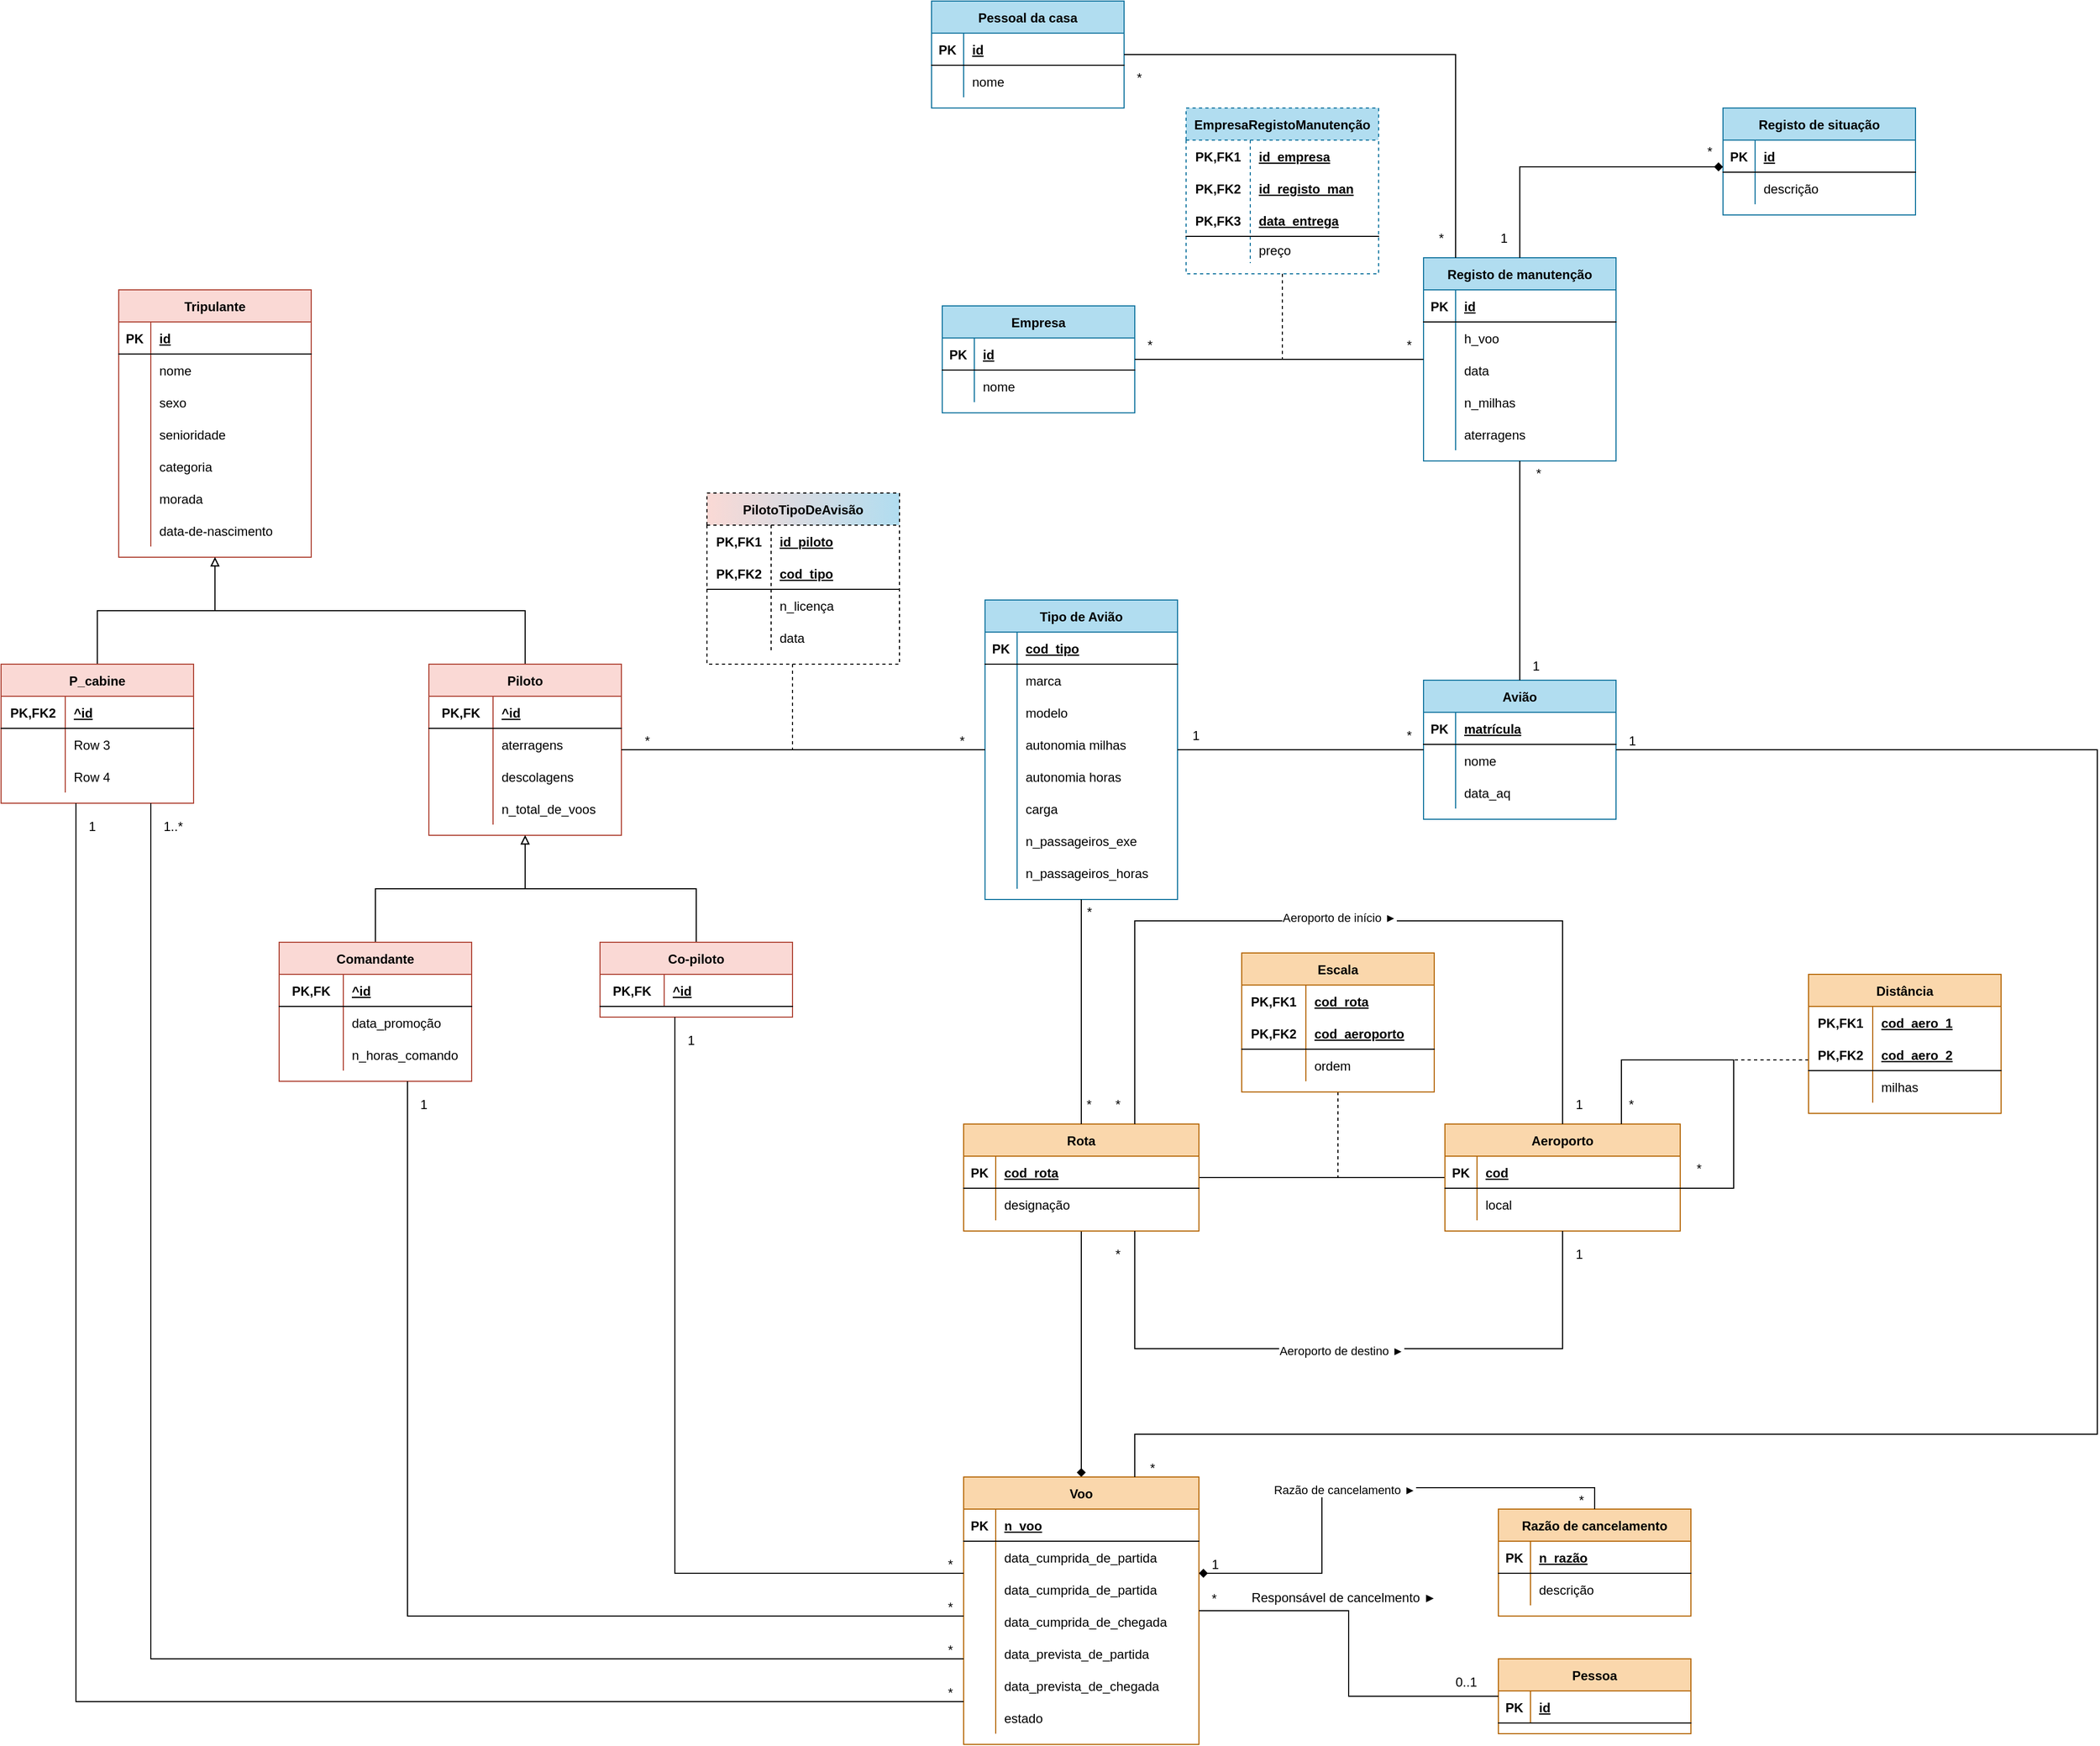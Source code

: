 <mxfile version="14.1.8" type="device"><diagram id="7WnZz2mwYW-AWVpwUw9L" name="Página-1"><mxGraphModel dx="1527" dy="1112" grid="1" gridSize="10" guides="1" tooltips="1" connect="1" arrows="1" fold="1" page="1" pageScale="1" pageWidth="2336" pageHeight="1654" math="0" shadow="0"><root><mxCell id="0"/><mxCell id="1" parent="0"/><mxCell id="uZBayGFa3SvX2x_D13s2-9" value="Tripulante" style="shape=table;startSize=30;container=1;collapsible=1;childLayout=tableLayout;fixedRows=1;rowLines=0;fontStyle=1;align=center;resizeLast=1;fillColor=#fad9d5;strokeColor=#ae4132;" vertex="1" parent="1"><mxGeometry x="170" y="280" width="180" height="250" as="geometry"/></mxCell><mxCell id="uZBayGFa3SvX2x_D13s2-10" value="" style="shape=partialRectangle;collapsible=0;dropTarget=0;pointerEvents=0;fillColor=none;top=0;left=0;bottom=1;right=0;points=[[0,0.5],[1,0.5]];portConstraint=eastwest;" vertex="1" parent="uZBayGFa3SvX2x_D13s2-9"><mxGeometry y="30" width="180" height="30" as="geometry"/></mxCell><mxCell id="uZBayGFa3SvX2x_D13s2-11" value="PK" style="shape=partialRectangle;connectable=0;fillColor=none;top=0;left=0;bottom=0;right=0;fontStyle=1;overflow=hidden;" vertex="1" parent="uZBayGFa3SvX2x_D13s2-10"><mxGeometry width="30" height="30" as="geometry"/></mxCell><mxCell id="uZBayGFa3SvX2x_D13s2-12" value="id" style="shape=partialRectangle;connectable=0;fillColor=none;top=0;left=0;bottom=0;right=0;align=left;spacingLeft=6;fontStyle=5;overflow=hidden;" vertex="1" parent="uZBayGFa3SvX2x_D13s2-10"><mxGeometry x="30" width="150" height="30" as="geometry"/></mxCell><mxCell id="uZBayGFa3SvX2x_D13s2-13" value="" style="shape=partialRectangle;collapsible=0;dropTarget=0;pointerEvents=0;fillColor=none;top=0;left=0;bottom=0;right=0;points=[[0,0.5],[1,0.5]];portConstraint=eastwest;" vertex="1" parent="uZBayGFa3SvX2x_D13s2-9"><mxGeometry y="60" width="180" height="30" as="geometry"/></mxCell><mxCell id="uZBayGFa3SvX2x_D13s2-14" value="" style="shape=partialRectangle;connectable=0;fillColor=none;top=0;left=0;bottom=0;right=0;editable=1;overflow=hidden;" vertex="1" parent="uZBayGFa3SvX2x_D13s2-13"><mxGeometry width="30" height="30" as="geometry"/></mxCell><mxCell id="uZBayGFa3SvX2x_D13s2-15" value="nome" style="shape=partialRectangle;connectable=0;fillColor=none;top=0;left=0;bottom=0;right=0;align=left;spacingLeft=6;overflow=hidden;" vertex="1" parent="uZBayGFa3SvX2x_D13s2-13"><mxGeometry x="30" width="150" height="30" as="geometry"/></mxCell><mxCell id="uZBayGFa3SvX2x_D13s2-25" value="" style="shape=partialRectangle;collapsible=0;dropTarget=0;pointerEvents=0;fillColor=none;top=0;left=0;bottom=0;right=0;points=[[0,0.5],[1,0.5]];portConstraint=eastwest;" vertex="1" parent="uZBayGFa3SvX2x_D13s2-9"><mxGeometry y="90" width="180" height="30" as="geometry"/></mxCell><mxCell id="uZBayGFa3SvX2x_D13s2-26" value="" style="shape=partialRectangle;connectable=0;fillColor=none;top=0;left=0;bottom=0;right=0;editable=1;overflow=hidden;" vertex="1" parent="uZBayGFa3SvX2x_D13s2-25"><mxGeometry width="30" height="30" as="geometry"/></mxCell><mxCell id="uZBayGFa3SvX2x_D13s2-27" value="sexo" style="shape=partialRectangle;connectable=0;fillColor=none;top=0;left=0;bottom=0;right=0;align=left;spacingLeft=6;overflow=hidden;" vertex="1" parent="uZBayGFa3SvX2x_D13s2-25"><mxGeometry x="30" width="150" height="30" as="geometry"/></mxCell><mxCell id="uZBayGFa3SvX2x_D13s2-28" value="" style="shape=partialRectangle;collapsible=0;dropTarget=0;pointerEvents=0;fillColor=none;top=0;left=0;bottom=0;right=0;points=[[0,0.5],[1,0.5]];portConstraint=eastwest;" vertex="1" parent="uZBayGFa3SvX2x_D13s2-9"><mxGeometry y="120" width="180" height="30" as="geometry"/></mxCell><mxCell id="uZBayGFa3SvX2x_D13s2-29" value="" style="shape=partialRectangle;connectable=0;fillColor=none;top=0;left=0;bottom=0;right=0;editable=1;overflow=hidden;" vertex="1" parent="uZBayGFa3SvX2x_D13s2-28"><mxGeometry width="30" height="30" as="geometry"/></mxCell><mxCell id="uZBayGFa3SvX2x_D13s2-30" value="senioridade" style="shape=partialRectangle;connectable=0;fillColor=none;top=0;left=0;bottom=0;right=0;align=left;spacingLeft=6;overflow=hidden;" vertex="1" parent="uZBayGFa3SvX2x_D13s2-28"><mxGeometry x="30" width="150" height="30" as="geometry"/></mxCell><mxCell id="uZBayGFa3SvX2x_D13s2-31" value="" style="shape=partialRectangle;collapsible=0;dropTarget=0;pointerEvents=0;fillColor=none;top=0;left=0;bottom=0;right=0;points=[[0,0.5],[1,0.5]];portConstraint=eastwest;" vertex="1" parent="uZBayGFa3SvX2x_D13s2-9"><mxGeometry y="150" width="180" height="30" as="geometry"/></mxCell><mxCell id="uZBayGFa3SvX2x_D13s2-32" value="" style="shape=partialRectangle;connectable=0;fillColor=none;top=0;left=0;bottom=0;right=0;editable=1;overflow=hidden;" vertex="1" parent="uZBayGFa3SvX2x_D13s2-31"><mxGeometry width="30" height="30" as="geometry"/></mxCell><mxCell id="uZBayGFa3SvX2x_D13s2-33" value="categoria" style="shape=partialRectangle;connectable=0;fillColor=none;top=0;left=0;bottom=0;right=0;align=left;spacingLeft=6;overflow=hidden;" vertex="1" parent="uZBayGFa3SvX2x_D13s2-31"><mxGeometry x="30" width="150" height="30" as="geometry"/></mxCell><mxCell id="uZBayGFa3SvX2x_D13s2-16" value="" style="shape=partialRectangle;collapsible=0;dropTarget=0;pointerEvents=0;fillColor=none;top=0;left=0;bottom=0;right=0;points=[[0,0.5],[1,0.5]];portConstraint=eastwest;" vertex="1" parent="uZBayGFa3SvX2x_D13s2-9"><mxGeometry y="180" width="180" height="30" as="geometry"/></mxCell><mxCell id="uZBayGFa3SvX2x_D13s2-17" value="" style="shape=partialRectangle;connectable=0;fillColor=none;top=0;left=0;bottom=0;right=0;editable=1;overflow=hidden;" vertex="1" parent="uZBayGFa3SvX2x_D13s2-16"><mxGeometry width="30" height="30" as="geometry"/></mxCell><mxCell id="uZBayGFa3SvX2x_D13s2-18" value="morada" style="shape=partialRectangle;connectable=0;fillColor=none;top=0;left=0;bottom=0;right=0;align=left;spacingLeft=6;overflow=hidden;" vertex="1" parent="uZBayGFa3SvX2x_D13s2-16"><mxGeometry x="30" width="150" height="30" as="geometry"/></mxCell><mxCell id="uZBayGFa3SvX2x_D13s2-19" value="" style="shape=partialRectangle;collapsible=0;dropTarget=0;pointerEvents=0;fillColor=none;top=0;left=0;bottom=0;right=0;points=[[0,0.5],[1,0.5]];portConstraint=eastwest;" vertex="1" parent="uZBayGFa3SvX2x_D13s2-9"><mxGeometry y="210" width="180" height="30" as="geometry"/></mxCell><mxCell id="uZBayGFa3SvX2x_D13s2-20" value="" style="shape=partialRectangle;connectable=0;fillColor=none;top=0;left=0;bottom=0;right=0;editable=1;overflow=hidden;" vertex="1" parent="uZBayGFa3SvX2x_D13s2-19"><mxGeometry width="30" height="30" as="geometry"/></mxCell><mxCell id="uZBayGFa3SvX2x_D13s2-21" value="data-de-nascimento" style="shape=partialRectangle;connectable=0;fillColor=none;top=0;left=0;bottom=0;right=0;align=left;spacingLeft=6;overflow=hidden;" vertex="1" parent="uZBayGFa3SvX2x_D13s2-19"><mxGeometry x="30" width="150" height="30" as="geometry"/></mxCell><mxCell id="uZBayGFa3SvX2x_D13s2-47" style="edgeStyle=orthogonalEdgeStyle;rounded=0;orthogonalLoop=1;jettySize=auto;html=1;endArrow=block;endFill=0;" edge="1" parent="1" source="uZBayGFa3SvX2x_D13s2-34" target="uZBayGFa3SvX2x_D13s2-9"><mxGeometry relative="1" as="geometry"/></mxCell><mxCell id="uZBayGFa3SvX2x_D13s2-34" value="P_cabine" style="shape=table;startSize=30;container=1;collapsible=1;childLayout=tableLayout;fixedRows=1;rowLines=0;fontStyle=1;align=center;resizeLast=1;fillColor=#fad9d5;strokeColor=#ae4132;" vertex="1" parent="1"><mxGeometry x="60" y="630" width="180" height="130" as="geometry"/></mxCell><mxCell id="uZBayGFa3SvX2x_D13s2-38" value="" style="shape=partialRectangle;collapsible=0;dropTarget=0;pointerEvents=0;fillColor=none;top=0;left=0;bottom=1;right=0;points=[[0,0.5],[1,0.5]];portConstraint=eastwest;" vertex="1" parent="uZBayGFa3SvX2x_D13s2-34"><mxGeometry y="30" width="180" height="30" as="geometry"/></mxCell><mxCell id="uZBayGFa3SvX2x_D13s2-39" value="PK,FK2" style="shape=partialRectangle;connectable=0;fillColor=none;top=0;left=0;bottom=0;right=0;fontStyle=1;overflow=hidden;" vertex="1" parent="uZBayGFa3SvX2x_D13s2-38"><mxGeometry width="60" height="30" as="geometry"/></mxCell><mxCell id="uZBayGFa3SvX2x_D13s2-40" value="^id" style="shape=partialRectangle;connectable=0;fillColor=none;top=0;left=0;bottom=0;right=0;align=left;spacingLeft=6;fontStyle=5;overflow=hidden;" vertex="1" parent="uZBayGFa3SvX2x_D13s2-38"><mxGeometry x="60" width="120" height="30" as="geometry"/></mxCell><mxCell id="uZBayGFa3SvX2x_D13s2-41" value="" style="shape=partialRectangle;collapsible=0;dropTarget=0;pointerEvents=0;fillColor=none;top=0;left=0;bottom=0;right=0;points=[[0,0.5],[1,0.5]];portConstraint=eastwest;" vertex="1" parent="uZBayGFa3SvX2x_D13s2-34"><mxGeometry y="60" width="180" height="30" as="geometry"/></mxCell><mxCell id="uZBayGFa3SvX2x_D13s2-42" value="" style="shape=partialRectangle;connectable=0;fillColor=none;top=0;left=0;bottom=0;right=0;editable=1;overflow=hidden;" vertex="1" parent="uZBayGFa3SvX2x_D13s2-41"><mxGeometry width="60" height="30" as="geometry"/></mxCell><mxCell id="uZBayGFa3SvX2x_D13s2-43" value="Row 3" style="shape=partialRectangle;connectable=0;fillColor=none;top=0;left=0;bottom=0;right=0;align=left;spacingLeft=6;overflow=hidden;" vertex="1" parent="uZBayGFa3SvX2x_D13s2-41"><mxGeometry x="60" width="120" height="30" as="geometry"/></mxCell><mxCell id="uZBayGFa3SvX2x_D13s2-44" value="" style="shape=partialRectangle;collapsible=0;dropTarget=0;pointerEvents=0;fillColor=none;top=0;left=0;bottom=0;right=0;points=[[0,0.5],[1,0.5]];portConstraint=eastwest;" vertex="1" parent="uZBayGFa3SvX2x_D13s2-34"><mxGeometry y="90" width="180" height="30" as="geometry"/></mxCell><mxCell id="uZBayGFa3SvX2x_D13s2-45" value="" style="shape=partialRectangle;connectable=0;fillColor=none;top=0;left=0;bottom=0;right=0;editable=1;overflow=hidden;" vertex="1" parent="uZBayGFa3SvX2x_D13s2-44"><mxGeometry width="60" height="30" as="geometry"/></mxCell><mxCell id="uZBayGFa3SvX2x_D13s2-46" value="Row 4" style="shape=partialRectangle;connectable=0;fillColor=none;top=0;left=0;bottom=0;right=0;align=left;spacingLeft=6;overflow=hidden;" vertex="1" parent="uZBayGFa3SvX2x_D13s2-44"><mxGeometry x="60" width="120" height="30" as="geometry"/></mxCell><mxCell id="uZBayGFa3SvX2x_D13s2-58" style="edgeStyle=orthogonalEdgeStyle;rounded=0;orthogonalLoop=1;jettySize=auto;html=1;endArrow=block;endFill=0;" edge="1" parent="1" source="uZBayGFa3SvX2x_D13s2-48" target="uZBayGFa3SvX2x_D13s2-9"><mxGeometry relative="1" as="geometry"><Array as="points"><mxPoint x="550" y="580"/><mxPoint x="260" y="580"/></Array></mxGeometry></mxCell><mxCell id="uZBayGFa3SvX2x_D13s2-48" value="Piloto" style="shape=table;startSize=30;container=1;collapsible=1;childLayout=tableLayout;fixedRows=1;rowLines=0;fontStyle=1;align=center;resizeLast=1;fillColor=#fad9d5;strokeColor=#ae4132;" vertex="1" parent="1"><mxGeometry x="460" y="630" width="180" height="160" as="geometry"/></mxCell><mxCell id="uZBayGFa3SvX2x_D13s2-49" value="" style="shape=partialRectangle;collapsible=0;dropTarget=0;pointerEvents=0;fillColor=none;top=0;left=0;bottom=1;right=0;points=[[0,0.5],[1,0.5]];portConstraint=eastwest;" vertex="1" parent="uZBayGFa3SvX2x_D13s2-48"><mxGeometry y="30" width="180" height="30" as="geometry"/></mxCell><mxCell id="uZBayGFa3SvX2x_D13s2-50" value="PK,FK" style="shape=partialRectangle;connectable=0;fillColor=none;top=0;left=0;bottom=0;right=0;fontStyle=1;overflow=hidden;" vertex="1" parent="uZBayGFa3SvX2x_D13s2-49"><mxGeometry width="60" height="30" as="geometry"/></mxCell><mxCell id="uZBayGFa3SvX2x_D13s2-51" value="^id" style="shape=partialRectangle;connectable=0;fillColor=none;top=0;left=0;bottom=0;right=0;align=left;spacingLeft=6;fontStyle=5;overflow=hidden;" vertex="1" parent="uZBayGFa3SvX2x_D13s2-49"><mxGeometry x="60" width="120" height="30" as="geometry"/></mxCell><mxCell id="uZBayGFa3SvX2x_D13s2-52" value="" style="shape=partialRectangle;collapsible=0;dropTarget=0;pointerEvents=0;fillColor=none;top=0;left=0;bottom=0;right=0;points=[[0,0.5],[1,0.5]];portConstraint=eastwest;" vertex="1" parent="uZBayGFa3SvX2x_D13s2-48"><mxGeometry y="60" width="180" height="30" as="geometry"/></mxCell><mxCell id="uZBayGFa3SvX2x_D13s2-53" value="" style="shape=partialRectangle;connectable=0;fillColor=none;top=0;left=0;bottom=0;right=0;editable=1;overflow=hidden;" vertex="1" parent="uZBayGFa3SvX2x_D13s2-52"><mxGeometry width="60" height="30" as="geometry"/></mxCell><mxCell id="uZBayGFa3SvX2x_D13s2-54" value="aterragens" style="shape=partialRectangle;connectable=0;fillColor=none;top=0;left=0;bottom=0;right=0;align=left;spacingLeft=6;overflow=hidden;" vertex="1" parent="uZBayGFa3SvX2x_D13s2-52"><mxGeometry x="60" width="120" height="30" as="geometry"/></mxCell><mxCell id="uZBayGFa3SvX2x_D13s2-55" value="" style="shape=partialRectangle;collapsible=0;dropTarget=0;pointerEvents=0;fillColor=none;top=0;left=0;bottom=0;right=0;points=[[0,0.5],[1,0.5]];portConstraint=eastwest;" vertex="1" parent="uZBayGFa3SvX2x_D13s2-48"><mxGeometry y="90" width="180" height="30" as="geometry"/></mxCell><mxCell id="uZBayGFa3SvX2x_D13s2-56" value="" style="shape=partialRectangle;connectable=0;fillColor=none;top=0;left=0;bottom=0;right=0;editable=1;overflow=hidden;" vertex="1" parent="uZBayGFa3SvX2x_D13s2-55"><mxGeometry width="60" height="30" as="geometry"/></mxCell><mxCell id="uZBayGFa3SvX2x_D13s2-57" value="descolagens" style="shape=partialRectangle;connectable=0;fillColor=none;top=0;left=0;bottom=0;right=0;align=left;spacingLeft=6;overflow=hidden;" vertex="1" parent="uZBayGFa3SvX2x_D13s2-55"><mxGeometry x="60" width="120" height="30" as="geometry"/></mxCell><mxCell id="uZBayGFa3SvX2x_D13s2-59" value="" style="shape=partialRectangle;collapsible=0;dropTarget=0;pointerEvents=0;fillColor=none;top=0;left=0;bottom=0;right=0;points=[[0,0.5],[1,0.5]];portConstraint=eastwest;" vertex="1" parent="uZBayGFa3SvX2x_D13s2-48"><mxGeometry y="120" width="180" height="30" as="geometry"/></mxCell><mxCell id="uZBayGFa3SvX2x_D13s2-60" value="" style="shape=partialRectangle;connectable=0;fillColor=none;top=0;left=0;bottom=0;right=0;editable=1;overflow=hidden;" vertex="1" parent="uZBayGFa3SvX2x_D13s2-59"><mxGeometry width="60" height="30" as="geometry"/></mxCell><mxCell id="uZBayGFa3SvX2x_D13s2-61" value="n_total_de_voos" style="shape=partialRectangle;connectable=0;fillColor=none;top=0;left=0;bottom=0;right=0;align=left;spacingLeft=6;overflow=hidden;" vertex="1" parent="uZBayGFa3SvX2x_D13s2-59"><mxGeometry x="60" width="120" height="30" as="geometry"/></mxCell><mxCell id="uZBayGFa3SvX2x_D13s2-89" style="edgeStyle=orthogonalEdgeStyle;rounded=0;orthogonalLoop=1;jettySize=auto;html=1;endArrow=block;endFill=0;" edge="1" parent="1" source="uZBayGFa3SvX2x_D13s2-62" target="uZBayGFa3SvX2x_D13s2-48"><mxGeometry relative="1" as="geometry"/></mxCell><mxCell id="uZBayGFa3SvX2x_D13s2-62" value="Co-piloto" style="shape=table;startSize=30;container=1;collapsible=1;childLayout=tableLayout;fixedRows=1;rowLines=0;fontStyle=1;align=center;resizeLast=1;fillColor=#fad9d5;strokeColor=#ae4132;" vertex="1" parent="1"><mxGeometry x="620" y="890" width="180" height="70" as="geometry"/></mxCell><mxCell id="uZBayGFa3SvX2x_D13s2-63" value="" style="shape=partialRectangle;collapsible=0;dropTarget=0;pointerEvents=0;fillColor=none;top=0;left=0;bottom=1;right=0;points=[[0,0.5],[1,0.5]];portConstraint=eastwest;" vertex="1" parent="uZBayGFa3SvX2x_D13s2-62"><mxGeometry y="30" width="180" height="30" as="geometry"/></mxCell><mxCell id="uZBayGFa3SvX2x_D13s2-64" value="PK,FK" style="shape=partialRectangle;connectable=0;fillColor=none;top=0;left=0;bottom=0;right=0;fontStyle=1;overflow=hidden;" vertex="1" parent="uZBayGFa3SvX2x_D13s2-63"><mxGeometry width="60" height="30" as="geometry"/></mxCell><mxCell id="uZBayGFa3SvX2x_D13s2-65" value="^id" style="shape=partialRectangle;connectable=0;fillColor=none;top=0;left=0;bottom=0;right=0;align=left;spacingLeft=6;fontStyle=5;overflow=hidden;" vertex="1" parent="uZBayGFa3SvX2x_D13s2-63"><mxGeometry x="60" width="120" height="30" as="geometry"/></mxCell><mxCell id="uZBayGFa3SvX2x_D13s2-88" style="edgeStyle=orthogonalEdgeStyle;rounded=0;orthogonalLoop=1;jettySize=auto;html=1;endArrow=block;endFill=0;" edge="1" parent="1" source="uZBayGFa3SvX2x_D13s2-75" target="uZBayGFa3SvX2x_D13s2-48"><mxGeometry relative="1" as="geometry"/></mxCell><mxCell id="uZBayGFa3SvX2x_D13s2-75" value="Comandante" style="shape=table;startSize=30;container=1;collapsible=1;childLayout=tableLayout;fixedRows=1;rowLines=0;fontStyle=1;align=center;resizeLast=1;fillColor=#fad9d5;strokeColor=#ae4132;" vertex="1" parent="1"><mxGeometry x="320" y="890" width="180" height="130" as="geometry"/></mxCell><mxCell id="uZBayGFa3SvX2x_D13s2-76" value="" style="shape=partialRectangle;collapsible=0;dropTarget=0;pointerEvents=0;fillColor=none;top=0;left=0;bottom=1;right=0;points=[[0,0.5],[1,0.5]];portConstraint=eastwest;" vertex="1" parent="uZBayGFa3SvX2x_D13s2-75"><mxGeometry y="30" width="180" height="30" as="geometry"/></mxCell><mxCell id="uZBayGFa3SvX2x_D13s2-77" value="PK,FK" style="shape=partialRectangle;connectable=0;fillColor=none;top=0;left=0;bottom=0;right=0;fontStyle=1;overflow=hidden;" vertex="1" parent="uZBayGFa3SvX2x_D13s2-76"><mxGeometry width="60" height="30" as="geometry"/></mxCell><mxCell id="uZBayGFa3SvX2x_D13s2-78" value="^id" style="shape=partialRectangle;connectable=0;fillColor=none;top=0;left=0;bottom=0;right=0;align=left;spacingLeft=6;fontStyle=5;overflow=hidden;" vertex="1" parent="uZBayGFa3SvX2x_D13s2-76"><mxGeometry x="60" width="120" height="30" as="geometry"/></mxCell><mxCell id="uZBayGFa3SvX2x_D13s2-79" value="" style="shape=partialRectangle;collapsible=0;dropTarget=0;pointerEvents=0;fillColor=none;top=0;left=0;bottom=0;right=0;points=[[0,0.5],[1,0.5]];portConstraint=eastwest;" vertex="1" parent="uZBayGFa3SvX2x_D13s2-75"><mxGeometry y="60" width="180" height="30" as="geometry"/></mxCell><mxCell id="uZBayGFa3SvX2x_D13s2-80" value="" style="shape=partialRectangle;connectable=0;fillColor=none;top=0;left=0;bottom=0;right=0;editable=1;overflow=hidden;" vertex="1" parent="uZBayGFa3SvX2x_D13s2-79"><mxGeometry width="60" height="30" as="geometry"/></mxCell><mxCell id="uZBayGFa3SvX2x_D13s2-81" value="data_promoção" style="shape=partialRectangle;connectable=0;fillColor=none;top=0;left=0;bottom=0;right=0;align=left;spacingLeft=6;overflow=hidden;" vertex="1" parent="uZBayGFa3SvX2x_D13s2-79"><mxGeometry x="60" width="120" height="30" as="geometry"/></mxCell><mxCell id="uZBayGFa3SvX2x_D13s2-82" value="" style="shape=partialRectangle;collapsible=0;dropTarget=0;pointerEvents=0;fillColor=none;top=0;left=0;bottom=0;right=0;points=[[0,0.5],[1,0.5]];portConstraint=eastwest;" vertex="1" parent="uZBayGFa3SvX2x_D13s2-75"><mxGeometry y="90" width="180" height="30" as="geometry"/></mxCell><mxCell id="uZBayGFa3SvX2x_D13s2-83" value="" style="shape=partialRectangle;connectable=0;fillColor=none;top=0;left=0;bottom=0;right=0;editable=1;overflow=hidden;" vertex="1" parent="uZBayGFa3SvX2x_D13s2-82"><mxGeometry width="60" height="30" as="geometry"/></mxCell><mxCell id="uZBayGFa3SvX2x_D13s2-84" value="n_horas_comando" style="shape=partialRectangle;connectable=0;fillColor=none;top=0;left=0;bottom=0;right=0;align=left;spacingLeft=6;overflow=hidden;" vertex="1" parent="uZBayGFa3SvX2x_D13s2-82"><mxGeometry x="60" width="120" height="30" as="geometry"/></mxCell><mxCell id="uZBayGFa3SvX2x_D13s2-90" value="Avião" style="shape=table;startSize=30;container=1;collapsible=1;childLayout=tableLayout;fixedRows=1;rowLines=0;fontStyle=1;align=center;resizeLast=1;fillColor=#b1ddf0;strokeColor=#10739e;" vertex="1" parent="1"><mxGeometry x="1390" y="645" width="180" height="130" as="geometry"/></mxCell><mxCell id="uZBayGFa3SvX2x_D13s2-91" value="" style="shape=partialRectangle;collapsible=0;dropTarget=0;pointerEvents=0;fillColor=none;top=0;left=0;bottom=1;right=0;points=[[0,0.5],[1,0.5]];portConstraint=eastwest;" vertex="1" parent="uZBayGFa3SvX2x_D13s2-90"><mxGeometry y="30" width="180" height="30" as="geometry"/></mxCell><mxCell id="uZBayGFa3SvX2x_D13s2-92" value="PK" style="shape=partialRectangle;connectable=0;fillColor=none;top=0;left=0;bottom=0;right=0;fontStyle=1;overflow=hidden;" vertex="1" parent="uZBayGFa3SvX2x_D13s2-91"><mxGeometry width="30" height="30" as="geometry"/></mxCell><mxCell id="uZBayGFa3SvX2x_D13s2-93" value="matrícula" style="shape=partialRectangle;connectable=0;fillColor=none;top=0;left=0;bottom=0;right=0;align=left;spacingLeft=6;fontStyle=5;overflow=hidden;" vertex="1" parent="uZBayGFa3SvX2x_D13s2-91"><mxGeometry x="30" width="150" height="30" as="geometry"/></mxCell><mxCell id="uZBayGFa3SvX2x_D13s2-94" value="" style="shape=partialRectangle;collapsible=0;dropTarget=0;pointerEvents=0;fillColor=none;top=0;left=0;bottom=0;right=0;points=[[0,0.5],[1,0.5]];portConstraint=eastwest;" vertex="1" parent="uZBayGFa3SvX2x_D13s2-90"><mxGeometry y="60" width="180" height="30" as="geometry"/></mxCell><mxCell id="uZBayGFa3SvX2x_D13s2-95" value="" style="shape=partialRectangle;connectable=0;fillColor=none;top=0;left=0;bottom=0;right=0;editable=1;overflow=hidden;" vertex="1" parent="uZBayGFa3SvX2x_D13s2-94"><mxGeometry width="30" height="30" as="geometry"/></mxCell><mxCell id="uZBayGFa3SvX2x_D13s2-96" value="nome" style="shape=partialRectangle;connectable=0;fillColor=none;top=0;left=0;bottom=0;right=0;align=left;spacingLeft=6;overflow=hidden;" vertex="1" parent="uZBayGFa3SvX2x_D13s2-94"><mxGeometry x="30" width="150" height="30" as="geometry"/></mxCell><mxCell id="uZBayGFa3SvX2x_D13s2-97" value="" style="shape=partialRectangle;collapsible=0;dropTarget=0;pointerEvents=0;fillColor=none;top=0;left=0;bottom=0;right=0;points=[[0,0.5],[1,0.5]];portConstraint=eastwest;" vertex="1" parent="uZBayGFa3SvX2x_D13s2-90"><mxGeometry y="90" width="180" height="30" as="geometry"/></mxCell><mxCell id="uZBayGFa3SvX2x_D13s2-98" value="" style="shape=partialRectangle;connectable=0;fillColor=none;top=0;left=0;bottom=0;right=0;editable=1;overflow=hidden;" vertex="1" parent="uZBayGFa3SvX2x_D13s2-97"><mxGeometry width="30" height="30" as="geometry"/></mxCell><mxCell id="uZBayGFa3SvX2x_D13s2-99" value="data_aq" style="shape=partialRectangle;connectable=0;fillColor=none;top=0;left=0;bottom=0;right=0;align=left;spacingLeft=6;overflow=hidden;" vertex="1" parent="uZBayGFa3SvX2x_D13s2-97"><mxGeometry x="30" width="150" height="30" as="geometry"/></mxCell><mxCell id="uZBayGFa3SvX2x_D13s2-103" value="Tipo de Avião" style="shape=table;startSize=30;container=1;collapsible=1;childLayout=tableLayout;fixedRows=1;rowLines=0;fontStyle=1;align=center;resizeLast=1;fillColor=#b1ddf0;strokeColor=#10739e;" vertex="1" parent="1"><mxGeometry x="980" y="570" width="180" height="280" as="geometry"/></mxCell><mxCell id="uZBayGFa3SvX2x_D13s2-104" value="" style="shape=partialRectangle;collapsible=0;dropTarget=0;pointerEvents=0;fillColor=none;top=0;left=0;bottom=1;right=0;points=[[0,0.5],[1,0.5]];portConstraint=eastwest;" vertex="1" parent="uZBayGFa3SvX2x_D13s2-103"><mxGeometry y="30" width="180" height="30" as="geometry"/></mxCell><mxCell id="uZBayGFa3SvX2x_D13s2-105" value="PK" style="shape=partialRectangle;connectable=0;fillColor=none;top=0;left=0;bottom=0;right=0;fontStyle=1;overflow=hidden;" vertex="1" parent="uZBayGFa3SvX2x_D13s2-104"><mxGeometry width="30" height="30" as="geometry"/></mxCell><mxCell id="uZBayGFa3SvX2x_D13s2-106" value="cod_tipo" style="shape=partialRectangle;connectable=0;fillColor=none;top=0;left=0;bottom=0;right=0;align=left;spacingLeft=6;fontStyle=5;overflow=hidden;" vertex="1" parent="uZBayGFa3SvX2x_D13s2-104"><mxGeometry x="30" width="150" height="30" as="geometry"/></mxCell><mxCell id="uZBayGFa3SvX2x_D13s2-107" value="" style="shape=partialRectangle;collapsible=0;dropTarget=0;pointerEvents=0;fillColor=none;top=0;left=0;bottom=0;right=0;points=[[0,0.5],[1,0.5]];portConstraint=eastwest;" vertex="1" parent="uZBayGFa3SvX2x_D13s2-103"><mxGeometry y="60" width="180" height="30" as="geometry"/></mxCell><mxCell id="uZBayGFa3SvX2x_D13s2-108" value="" style="shape=partialRectangle;connectable=0;fillColor=none;top=0;left=0;bottom=0;right=0;editable=1;overflow=hidden;" vertex="1" parent="uZBayGFa3SvX2x_D13s2-107"><mxGeometry width="30" height="30" as="geometry"/></mxCell><mxCell id="uZBayGFa3SvX2x_D13s2-109" value="marca" style="shape=partialRectangle;connectable=0;fillColor=none;top=0;left=0;bottom=0;right=0;align=left;spacingLeft=6;overflow=hidden;" vertex="1" parent="uZBayGFa3SvX2x_D13s2-107"><mxGeometry x="30" width="150" height="30" as="geometry"/></mxCell><mxCell id="uZBayGFa3SvX2x_D13s2-110" value="" style="shape=partialRectangle;collapsible=0;dropTarget=0;pointerEvents=0;fillColor=none;top=0;left=0;bottom=0;right=0;points=[[0,0.5],[1,0.5]];portConstraint=eastwest;" vertex="1" parent="uZBayGFa3SvX2x_D13s2-103"><mxGeometry y="90" width="180" height="30" as="geometry"/></mxCell><mxCell id="uZBayGFa3SvX2x_D13s2-111" value="" style="shape=partialRectangle;connectable=0;fillColor=none;top=0;left=0;bottom=0;right=0;editable=1;overflow=hidden;" vertex="1" parent="uZBayGFa3SvX2x_D13s2-110"><mxGeometry width="30" height="30" as="geometry"/></mxCell><mxCell id="uZBayGFa3SvX2x_D13s2-112" value="modelo" style="shape=partialRectangle;connectable=0;fillColor=none;top=0;left=0;bottom=0;right=0;align=left;spacingLeft=6;overflow=hidden;" vertex="1" parent="uZBayGFa3SvX2x_D13s2-110"><mxGeometry x="30" width="150" height="30" as="geometry"/></mxCell><mxCell id="uZBayGFa3SvX2x_D13s2-118" value="" style="shape=partialRectangle;collapsible=0;dropTarget=0;pointerEvents=0;fillColor=none;top=0;left=0;bottom=0;right=0;points=[[0,0.5],[1,0.5]];portConstraint=eastwest;" vertex="1" parent="uZBayGFa3SvX2x_D13s2-103"><mxGeometry y="120" width="180" height="30" as="geometry"/></mxCell><mxCell id="uZBayGFa3SvX2x_D13s2-119" value="" style="shape=partialRectangle;connectable=0;fillColor=none;top=0;left=0;bottom=0;right=0;editable=1;overflow=hidden;" vertex="1" parent="uZBayGFa3SvX2x_D13s2-118"><mxGeometry width="30" height="30" as="geometry"/></mxCell><mxCell id="uZBayGFa3SvX2x_D13s2-120" value="autonomia milhas" style="shape=partialRectangle;connectable=0;fillColor=none;top=0;left=0;bottom=0;right=0;align=left;spacingLeft=6;overflow=hidden;" vertex="1" parent="uZBayGFa3SvX2x_D13s2-118"><mxGeometry x="30" width="150" height="30" as="geometry"/></mxCell><mxCell id="uZBayGFa3SvX2x_D13s2-121" value="" style="shape=partialRectangle;collapsible=0;dropTarget=0;pointerEvents=0;fillColor=none;top=0;left=0;bottom=0;right=0;points=[[0,0.5],[1,0.5]];portConstraint=eastwest;" vertex="1" parent="uZBayGFa3SvX2x_D13s2-103"><mxGeometry y="150" width="180" height="30" as="geometry"/></mxCell><mxCell id="uZBayGFa3SvX2x_D13s2-122" value="" style="shape=partialRectangle;connectable=0;fillColor=none;top=0;left=0;bottom=0;right=0;editable=1;overflow=hidden;" vertex="1" parent="uZBayGFa3SvX2x_D13s2-121"><mxGeometry width="30" height="30" as="geometry"/></mxCell><mxCell id="uZBayGFa3SvX2x_D13s2-123" value="autonomia horas " style="shape=partialRectangle;connectable=0;fillColor=none;top=0;left=0;bottom=0;right=0;align=left;spacingLeft=6;overflow=hidden;" vertex="1" parent="uZBayGFa3SvX2x_D13s2-121"><mxGeometry x="30" width="150" height="30" as="geometry"/></mxCell><mxCell id="uZBayGFa3SvX2x_D13s2-124" value="" style="shape=partialRectangle;collapsible=0;dropTarget=0;pointerEvents=0;fillColor=none;top=0;left=0;bottom=0;right=0;points=[[0,0.5],[1,0.5]];portConstraint=eastwest;" vertex="1" parent="uZBayGFa3SvX2x_D13s2-103"><mxGeometry y="180" width="180" height="30" as="geometry"/></mxCell><mxCell id="uZBayGFa3SvX2x_D13s2-125" value="" style="shape=partialRectangle;connectable=0;fillColor=none;top=0;left=0;bottom=0;right=0;editable=1;overflow=hidden;" vertex="1" parent="uZBayGFa3SvX2x_D13s2-124"><mxGeometry width="30" height="30" as="geometry"/></mxCell><mxCell id="uZBayGFa3SvX2x_D13s2-126" value="carga" style="shape=partialRectangle;connectable=0;fillColor=none;top=0;left=0;bottom=0;right=0;align=left;spacingLeft=6;overflow=hidden;" vertex="1" parent="uZBayGFa3SvX2x_D13s2-124"><mxGeometry x="30" width="150" height="30" as="geometry"/></mxCell><mxCell id="uZBayGFa3SvX2x_D13s2-127" value="" style="shape=partialRectangle;collapsible=0;dropTarget=0;pointerEvents=0;fillColor=none;top=0;left=0;bottom=0;right=0;points=[[0,0.5],[1,0.5]];portConstraint=eastwest;" vertex="1" parent="uZBayGFa3SvX2x_D13s2-103"><mxGeometry y="210" width="180" height="30" as="geometry"/></mxCell><mxCell id="uZBayGFa3SvX2x_D13s2-128" value="" style="shape=partialRectangle;connectable=0;fillColor=none;top=0;left=0;bottom=0;right=0;editable=1;overflow=hidden;" vertex="1" parent="uZBayGFa3SvX2x_D13s2-127"><mxGeometry width="30" height="30" as="geometry"/></mxCell><mxCell id="uZBayGFa3SvX2x_D13s2-129" value="n_passageiros_exe" style="shape=partialRectangle;connectable=0;fillColor=none;top=0;left=0;bottom=0;right=0;align=left;spacingLeft=6;overflow=hidden;" vertex="1" parent="uZBayGFa3SvX2x_D13s2-127"><mxGeometry x="30" width="150" height="30" as="geometry"/></mxCell><mxCell id="uZBayGFa3SvX2x_D13s2-130" value="" style="shape=partialRectangle;collapsible=0;dropTarget=0;pointerEvents=0;fillColor=none;top=0;left=0;bottom=0;right=0;points=[[0,0.5],[1,0.5]];portConstraint=eastwest;" vertex="1" parent="uZBayGFa3SvX2x_D13s2-103"><mxGeometry y="240" width="180" height="30" as="geometry"/></mxCell><mxCell id="uZBayGFa3SvX2x_D13s2-131" value="" style="shape=partialRectangle;connectable=0;fillColor=none;top=0;left=0;bottom=0;right=0;editable=1;overflow=hidden;" vertex="1" parent="uZBayGFa3SvX2x_D13s2-130"><mxGeometry width="30" height="30" as="geometry"/></mxCell><mxCell id="uZBayGFa3SvX2x_D13s2-132" value="n_passageiros_horas" style="shape=partialRectangle;connectable=0;fillColor=none;top=0;left=0;bottom=0;right=0;align=left;spacingLeft=6;overflow=hidden;" vertex="1" parent="uZBayGFa3SvX2x_D13s2-130"><mxGeometry x="30" width="150" height="30" as="geometry"/></mxCell><mxCell id="uZBayGFa3SvX2x_D13s2-115" value="" style="endArrow=none;html=1;rounded=0;" edge="1" parent="1" source="uZBayGFa3SvX2x_D13s2-103" target="uZBayGFa3SvX2x_D13s2-90"><mxGeometry relative="1" as="geometry"><mxPoint x="1220" y="705" as="sourcePoint"/><mxPoint x="1380" y="705" as="targetPoint"/></mxGeometry></mxCell><mxCell id="uZBayGFa3SvX2x_D13s2-116" value="1" style="resizable=0;html=1;align=left;verticalAlign=bottom;" connectable="0" vertex="1" parent="uZBayGFa3SvX2x_D13s2-115"><mxGeometry x="-1" relative="1" as="geometry"><mxPoint x="12" y="-5" as="offset"/></mxGeometry></mxCell><mxCell id="uZBayGFa3SvX2x_D13s2-117" value="*" style="resizable=0;html=1;align=right;verticalAlign=bottom;" connectable="0" vertex="1" parent="uZBayGFa3SvX2x_D13s2-115"><mxGeometry x="1" relative="1" as="geometry"><mxPoint x="-10.35" y="-5" as="offset"/></mxGeometry></mxCell><mxCell id="uZBayGFa3SvX2x_D13s2-137" value="" style="endArrow=none;html=1;rounded=0;" edge="1" parent="1" source="uZBayGFa3SvX2x_D13s2-48" target="uZBayGFa3SvX2x_D13s2-103"><mxGeometry relative="1" as="geometry"><mxPoint x="750" y="470" as="sourcePoint"/><mxPoint x="910" y="470" as="targetPoint"/></mxGeometry></mxCell><mxCell id="uZBayGFa3SvX2x_D13s2-138" value="*" style="resizable=0;html=1;align=left;verticalAlign=bottom;" connectable="0" vertex="1" parent="uZBayGFa3SvX2x_D13s2-137"><mxGeometry x="-1" relative="1" as="geometry"><mxPoint x="20" as="offset"/></mxGeometry></mxCell><mxCell id="uZBayGFa3SvX2x_D13s2-139" value="*" style="resizable=0;html=1;align=right;verticalAlign=bottom;" connectable="0" vertex="1" parent="uZBayGFa3SvX2x_D13s2-137"><mxGeometry x="1" relative="1" as="geometry"><mxPoint x="-18.28" as="offset"/></mxGeometry></mxCell><mxCell id="uZBayGFa3SvX2x_D13s2-166" style="edgeStyle=orthogonalEdgeStyle;rounded=0;orthogonalLoop=1;jettySize=auto;html=1;endArrow=none;endFill=0;dashed=1;" edge="1" parent="1" source="uZBayGFa3SvX2x_D13s2-153" target="uZBayGFa3SvX2x_D13s2-103"><mxGeometry relative="1" as="geometry"><Array as="points"><mxPoint x="800" y="710"/></Array></mxGeometry></mxCell><mxCell id="uZBayGFa3SvX2x_D13s2-153" value="PilotoTipoDeAvisão" style="shape=table;startSize=30;container=1;collapsible=1;childLayout=tableLayout;fixedRows=1;rowLines=0;fontStyle=1;align=center;resizeLast=1;gradientDirection=east;gradientColor=#B1DDF0;dashed=1;fillColor=#FAD9D5;" vertex="1" parent="1"><mxGeometry x="720" y="470" width="180" height="160" as="geometry"/></mxCell><mxCell id="uZBayGFa3SvX2x_D13s2-154" value="" style="shape=partialRectangle;collapsible=0;dropTarget=0;pointerEvents=0;fillColor=none;top=0;left=0;bottom=0;right=0;points=[[0,0.5],[1,0.5]];portConstraint=eastwest;" vertex="1" parent="uZBayGFa3SvX2x_D13s2-153"><mxGeometry y="30" width="180" height="30" as="geometry"/></mxCell><mxCell id="uZBayGFa3SvX2x_D13s2-155" value="PK,FK1" style="shape=partialRectangle;connectable=0;fillColor=none;top=0;left=0;bottom=0;right=0;fontStyle=1;overflow=hidden;" vertex="1" parent="uZBayGFa3SvX2x_D13s2-154"><mxGeometry width="60" height="30" as="geometry"/></mxCell><mxCell id="uZBayGFa3SvX2x_D13s2-156" value="id_piloto" style="shape=partialRectangle;connectable=0;fillColor=none;top=0;left=0;bottom=0;right=0;align=left;spacingLeft=6;fontStyle=5;overflow=hidden;" vertex="1" parent="uZBayGFa3SvX2x_D13s2-154"><mxGeometry x="60" width="120" height="30" as="geometry"/></mxCell><mxCell id="uZBayGFa3SvX2x_D13s2-157" value="" style="shape=partialRectangle;collapsible=0;dropTarget=0;pointerEvents=0;fillColor=none;top=0;left=0;bottom=1;right=0;points=[[0,0.5],[1,0.5]];portConstraint=eastwest;" vertex="1" parent="uZBayGFa3SvX2x_D13s2-153"><mxGeometry y="60" width="180" height="30" as="geometry"/></mxCell><mxCell id="uZBayGFa3SvX2x_D13s2-158" value="PK,FK2" style="shape=partialRectangle;connectable=0;fillColor=none;top=0;left=0;bottom=0;right=0;fontStyle=1;overflow=hidden;" vertex="1" parent="uZBayGFa3SvX2x_D13s2-157"><mxGeometry width="60" height="30" as="geometry"/></mxCell><mxCell id="uZBayGFa3SvX2x_D13s2-159" value="cod_tipo" style="shape=partialRectangle;connectable=0;fillColor=none;top=0;left=0;bottom=0;right=0;align=left;spacingLeft=6;fontStyle=5;overflow=hidden;" vertex="1" parent="uZBayGFa3SvX2x_D13s2-157"><mxGeometry x="60" width="120" height="30" as="geometry"/></mxCell><mxCell id="uZBayGFa3SvX2x_D13s2-160" value="" style="shape=partialRectangle;collapsible=0;dropTarget=0;pointerEvents=0;fillColor=none;top=0;left=0;bottom=0;right=0;points=[[0,0.5],[1,0.5]];portConstraint=eastwest;" vertex="1" parent="uZBayGFa3SvX2x_D13s2-153"><mxGeometry y="90" width="180" height="30" as="geometry"/></mxCell><mxCell id="uZBayGFa3SvX2x_D13s2-161" value="" style="shape=partialRectangle;connectable=0;fillColor=none;top=0;left=0;bottom=0;right=0;editable=1;overflow=hidden;" vertex="1" parent="uZBayGFa3SvX2x_D13s2-160"><mxGeometry width="60" height="30" as="geometry"/></mxCell><mxCell id="uZBayGFa3SvX2x_D13s2-162" value="n_licença" style="shape=partialRectangle;connectable=0;fillColor=none;top=0;left=0;bottom=0;right=0;align=left;spacingLeft=6;overflow=hidden;" vertex="1" parent="uZBayGFa3SvX2x_D13s2-160"><mxGeometry x="60" width="120" height="30" as="geometry"/></mxCell><mxCell id="uZBayGFa3SvX2x_D13s2-163" value="" style="shape=partialRectangle;collapsible=0;dropTarget=0;pointerEvents=0;fillColor=none;top=0;left=0;bottom=0;right=0;points=[[0,0.5],[1,0.5]];portConstraint=eastwest;" vertex="1" parent="uZBayGFa3SvX2x_D13s2-153"><mxGeometry y="120" width="180" height="30" as="geometry"/></mxCell><mxCell id="uZBayGFa3SvX2x_D13s2-164" value="" style="shape=partialRectangle;connectable=0;fillColor=none;top=0;left=0;bottom=0;right=0;editable=1;overflow=hidden;" vertex="1" parent="uZBayGFa3SvX2x_D13s2-163"><mxGeometry width="60" height="30" as="geometry"/></mxCell><mxCell id="uZBayGFa3SvX2x_D13s2-165" value="data" style="shape=partialRectangle;connectable=0;fillColor=none;top=0;left=0;bottom=0;right=0;align=left;spacingLeft=6;overflow=hidden;" vertex="1" parent="uZBayGFa3SvX2x_D13s2-163"><mxGeometry x="60" width="120" height="30" as="geometry"/></mxCell><mxCell id="uZBayGFa3SvX2x_D13s2-167" value="Registo de manutenção" style="shape=table;startSize=30;container=1;collapsible=1;childLayout=tableLayout;fixedRows=1;rowLines=0;fontStyle=1;align=center;resizeLast=1;fillColor=#b1ddf0;strokeColor=#10739e;" vertex="1" parent="1"><mxGeometry x="1390" y="250" width="180" height="190" as="geometry"/></mxCell><mxCell id="uZBayGFa3SvX2x_D13s2-168" value="" style="shape=partialRectangle;collapsible=0;dropTarget=0;pointerEvents=0;fillColor=none;top=0;left=0;bottom=1;right=0;points=[[0,0.5],[1,0.5]];portConstraint=eastwest;" vertex="1" parent="uZBayGFa3SvX2x_D13s2-167"><mxGeometry y="30" width="180" height="30" as="geometry"/></mxCell><mxCell id="uZBayGFa3SvX2x_D13s2-169" value="PK" style="shape=partialRectangle;connectable=0;fillColor=none;top=0;left=0;bottom=0;right=0;fontStyle=1;overflow=hidden;" vertex="1" parent="uZBayGFa3SvX2x_D13s2-168"><mxGeometry width="30" height="30" as="geometry"/></mxCell><mxCell id="uZBayGFa3SvX2x_D13s2-170" value="id" style="shape=partialRectangle;connectable=0;fillColor=none;top=0;left=0;bottom=0;right=0;align=left;spacingLeft=6;fontStyle=5;overflow=hidden;" vertex="1" parent="uZBayGFa3SvX2x_D13s2-168"><mxGeometry x="30" width="150" height="30" as="geometry"/></mxCell><mxCell id="uZBayGFa3SvX2x_D13s2-171" value="" style="shape=partialRectangle;collapsible=0;dropTarget=0;pointerEvents=0;fillColor=none;top=0;left=0;bottom=0;right=0;points=[[0,0.5],[1,0.5]];portConstraint=eastwest;" vertex="1" parent="uZBayGFa3SvX2x_D13s2-167"><mxGeometry y="60" width="180" height="30" as="geometry"/></mxCell><mxCell id="uZBayGFa3SvX2x_D13s2-172" value="" style="shape=partialRectangle;connectable=0;fillColor=none;top=0;left=0;bottom=0;right=0;editable=1;overflow=hidden;" vertex="1" parent="uZBayGFa3SvX2x_D13s2-171"><mxGeometry width="30" height="30" as="geometry"/></mxCell><mxCell id="uZBayGFa3SvX2x_D13s2-173" value="h_voo" style="shape=partialRectangle;connectable=0;fillColor=none;top=0;left=0;bottom=0;right=0;align=left;spacingLeft=6;overflow=hidden;" vertex="1" parent="uZBayGFa3SvX2x_D13s2-171"><mxGeometry x="30" width="150" height="30" as="geometry"/></mxCell><mxCell id="uZBayGFa3SvX2x_D13s2-174" value="" style="shape=partialRectangle;collapsible=0;dropTarget=0;pointerEvents=0;fillColor=none;top=0;left=0;bottom=0;right=0;points=[[0,0.5],[1,0.5]];portConstraint=eastwest;" vertex="1" parent="uZBayGFa3SvX2x_D13s2-167"><mxGeometry y="90" width="180" height="30" as="geometry"/></mxCell><mxCell id="uZBayGFa3SvX2x_D13s2-175" value="" style="shape=partialRectangle;connectable=0;fillColor=none;top=0;left=0;bottom=0;right=0;editable=1;overflow=hidden;" vertex="1" parent="uZBayGFa3SvX2x_D13s2-174"><mxGeometry width="30" height="30" as="geometry"/></mxCell><mxCell id="uZBayGFa3SvX2x_D13s2-176" value="data" style="shape=partialRectangle;connectable=0;fillColor=none;top=0;left=0;bottom=0;right=0;align=left;spacingLeft=6;overflow=hidden;" vertex="1" parent="uZBayGFa3SvX2x_D13s2-174"><mxGeometry x="30" width="150" height="30" as="geometry"/></mxCell><mxCell id="uZBayGFa3SvX2x_D13s2-178" value="" style="shape=partialRectangle;collapsible=0;dropTarget=0;pointerEvents=0;fillColor=none;top=0;left=0;bottom=0;right=0;points=[[0,0.5],[1,0.5]];portConstraint=eastwest;" vertex="1" parent="uZBayGFa3SvX2x_D13s2-167"><mxGeometry y="120" width="180" height="30" as="geometry"/></mxCell><mxCell id="uZBayGFa3SvX2x_D13s2-179" value="" style="shape=partialRectangle;connectable=0;fillColor=none;top=0;left=0;bottom=0;right=0;editable=1;overflow=hidden;" vertex="1" parent="uZBayGFa3SvX2x_D13s2-178"><mxGeometry width="30" height="30" as="geometry"/></mxCell><mxCell id="uZBayGFa3SvX2x_D13s2-180" value="n_milhas" style="shape=partialRectangle;connectable=0;fillColor=none;top=0;left=0;bottom=0;right=0;align=left;spacingLeft=6;overflow=hidden;" vertex="1" parent="uZBayGFa3SvX2x_D13s2-178"><mxGeometry x="30" width="150" height="30" as="geometry"/></mxCell><mxCell id="uZBayGFa3SvX2x_D13s2-181" value="" style="shape=partialRectangle;collapsible=0;dropTarget=0;pointerEvents=0;fillColor=none;top=0;left=0;bottom=0;right=0;points=[[0,0.5],[1,0.5]];portConstraint=eastwest;" vertex="1" parent="uZBayGFa3SvX2x_D13s2-167"><mxGeometry y="150" width="180" height="30" as="geometry"/></mxCell><mxCell id="uZBayGFa3SvX2x_D13s2-182" value="" style="shape=partialRectangle;connectable=0;fillColor=none;top=0;left=0;bottom=0;right=0;editable=1;overflow=hidden;" vertex="1" parent="uZBayGFa3SvX2x_D13s2-181"><mxGeometry width="30" height="30" as="geometry"/></mxCell><mxCell id="uZBayGFa3SvX2x_D13s2-183" value="aterragens" style="shape=partialRectangle;connectable=0;fillColor=none;top=0;left=0;bottom=0;right=0;align=left;spacingLeft=6;overflow=hidden;" vertex="1" parent="uZBayGFa3SvX2x_D13s2-181"><mxGeometry x="30" width="150" height="30" as="geometry"/></mxCell><mxCell id="uZBayGFa3SvX2x_D13s2-184" value="" style="endArrow=none;html=1;rounded=0;" edge="1" parent="1" source="uZBayGFa3SvX2x_D13s2-90" target="uZBayGFa3SvX2x_D13s2-167"><mxGeometry relative="1" as="geometry"><mxPoint x="1480" y="840" as="sourcePoint"/><mxPoint x="1640" y="840" as="targetPoint"/></mxGeometry></mxCell><mxCell id="uZBayGFa3SvX2x_D13s2-185" value="1" style="resizable=0;html=1;align=left;verticalAlign=bottom;" connectable="0" vertex="1" parent="uZBayGFa3SvX2x_D13s2-184"><mxGeometry x="-1" relative="1" as="geometry"><mxPoint x="10" y="-5" as="offset"/></mxGeometry></mxCell><mxCell id="uZBayGFa3SvX2x_D13s2-186" value="*" style="resizable=0;html=1;align=right;verticalAlign=bottom;" connectable="0" vertex="1" parent="uZBayGFa3SvX2x_D13s2-184"><mxGeometry x="1" relative="1" as="geometry"><mxPoint x="20" y="20.29" as="offset"/></mxGeometry></mxCell><mxCell id="uZBayGFa3SvX2x_D13s2-187" value="Registo de situação" style="shape=table;startSize=30;container=1;collapsible=1;childLayout=tableLayout;fixedRows=1;rowLines=0;fontStyle=1;align=center;resizeLast=1;fillColor=#b1ddf0;strokeColor=#10739e;" vertex="1" parent="1"><mxGeometry x="1670" y="110" width="180" height="100" as="geometry"/></mxCell><mxCell id="uZBayGFa3SvX2x_D13s2-188" value="" style="shape=partialRectangle;collapsible=0;dropTarget=0;pointerEvents=0;fillColor=none;top=0;left=0;bottom=1;right=0;points=[[0,0.5],[1,0.5]];portConstraint=eastwest;" vertex="1" parent="uZBayGFa3SvX2x_D13s2-187"><mxGeometry y="30" width="180" height="30" as="geometry"/></mxCell><mxCell id="uZBayGFa3SvX2x_D13s2-189" value="PK" style="shape=partialRectangle;connectable=0;fillColor=none;top=0;left=0;bottom=0;right=0;fontStyle=1;overflow=hidden;" vertex="1" parent="uZBayGFa3SvX2x_D13s2-188"><mxGeometry width="30" height="30" as="geometry"/></mxCell><mxCell id="uZBayGFa3SvX2x_D13s2-190" value="id" style="shape=partialRectangle;connectable=0;fillColor=none;top=0;left=0;bottom=0;right=0;align=left;spacingLeft=6;fontStyle=5;overflow=hidden;" vertex="1" parent="uZBayGFa3SvX2x_D13s2-188"><mxGeometry x="30" width="150" height="30" as="geometry"/></mxCell><mxCell id="uZBayGFa3SvX2x_D13s2-191" value="" style="shape=partialRectangle;collapsible=0;dropTarget=0;pointerEvents=0;fillColor=none;top=0;left=0;bottom=0;right=0;points=[[0,0.5],[1,0.5]];portConstraint=eastwest;" vertex="1" parent="uZBayGFa3SvX2x_D13s2-187"><mxGeometry y="60" width="180" height="30" as="geometry"/></mxCell><mxCell id="uZBayGFa3SvX2x_D13s2-192" value="" style="shape=partialRectangle;connectable=0;fillColor=none;top=0;left=0;bottom=0;right=0;editable=1;overflow=hidden;" vertex="1" parent="uZBayGFa3SvX2x_D13s2-191"><mxGeometry width="30" height="30" as="geometry"/></mxCell><mxCell id="uZBayGFa3SvX2x_D13s2-193" value="descrição" style="shape=partialRectangle;connectable=0;fillColor=none;top=0;left=0;bottom=0;right=0;align=left;spacingLeft=6;overflow=hidden;" vertex="1" parent="uZBayGFa3SvX2x_D13s2-191"><mxGeometry x="30" width="150" height="30" as="geometry"/></mxCell><mxCell id="uZBayGFa3SvX2x_D13s2-205" value="" style="endArrow=diamond;html=1;rounded=0;edgeStyle=orthogonalEdgeStyle;endFill=1;" edge="1" parent="1" source="uZBayGFa3SvX2x_D13s2-167" target="uZBayGFa3SvX2x_D13s2-187"><mxGeometry relative="1" as="geometry"><mxPoint x="1490" y="330" as="sourcePoint"/><mxPoint x="1650" y="330" as="targetPoint"/><Array as="points"><mxPoint x="1480" y="165"/></Array></mxGeometry></mxCell><mxCell id="uZBayGFa3SvX2x_D13s2-206" value="1" style="resizable=0;html=1;align=left;verticalAlign=bottom;" connectable="0" vertex="1" parent="uZBayGFa3SvX2x_D13s2-205"><mxGeometry x="-1" relative="1" as="geometry"><mxPoint x="-20.06" y="-10" as="offset"/></mxGeometry></mxCell><mxCell id="uZBayGFa3SvX2x_D13s2-207" value="*" style="resizable=0;html=1;align=right;verticalAlign=bottom;" connectable="0" vertex="1" parent="uZBayGFa3SvX2x_D13s2-205"><mxGeometry x="1" relative="1" as="geometry"><mxPoint x="-9.82" y="-5.06" as="offset"/></mxGeometry></mxCell><mxCell id="uZBayGFa3SvX2x_D13s2-224" value="Pessoal da casa" style="shape=table;startSize=30;container=1;collapsible=1;childLayout=tableLayout;fixedRows=1;rowLines=0;fontStyle=1;align=center;resizeLast=1;fillColor=#b1ddf0;strokeColor=#10739e;" vertex="1" parent="1"><mxGeometry x="930" y="10" width="180" height="100" as="geometry"/></mxCell><mxCell id="uZBayGFa3SvX2x_D13s2-225" value="" style="shape=partialRectangle;collapsible=0;dropTarget=0;pointerEvents=0;fillColor=none;top=0;left=0;bottom=1;right=0;points=[[0,0.5],[1,0.5]];portConstraint=eastwest;" vertex="1" parent="uZBayGFa3SvX2x_D13s2-224"><mxGeometry y="30" width="180" height="30" as="geometry"/></mxCell><mxCell id="uZBayGFa3SvX2x_D13s2-226" value="PK" style="shape=partialRectangle;connectable=0;fillColor=none;top=0;left=0;bottom=0;right=0;fontStyle=1;overflow=hidden;" vertex="1" parent="uZBayGFa3SvX2x_D13s2-225"><mxGeometry width="30" height="30" as="geometry"/></mxCell><mxCell id="uZBayGFa3SvX2x_D13s2-227" value="id" style="shape=partialRectangle;connectable=0;fillColor=none;top=0;left=0;bottom=0;right=0;align=left;spacingLeft=6;fontStyle=5;overflow=hidden;" vertex="1" parent="uZBayGFa3SvX2x_D13s2-225"><mxGeometry x="30" width="150" height="30" as="geometry"/></mxCell><mxCell id="uZBayGFa3SvX2x_D13s2-228" value="" style="shape=partialRectangle;collapsible=0;dropTarget=0;pointerEvents=0;fillColor=none;top=0;left=0;bottom=0;right=0;points=[[0,0.5],[1,0.5]];portConstraint=eastwest;" vertex="1" parent="uZBayGFa3SvX2x_D13s2-224"><mxGeometry y="60" width="180" height="30" as="geometry"/></mxCell><mxCell id="uZBayGFa3SvX2x_D13s2-229" value="" style="shape=partialRectangle;connectable=0;fillColor=none;top=0;left=0;bottom=0;right=0;editable=1;overflow=hidden;" vertex="1" parent="uZBayGFa3SvX2x_D13s2-228"><mxGeometry width="30" height="30" as="geometry"/></mxCell><mxCell id="uZBayGFa3SvX2x_D13s2-230" value="nome" style="shape=partialRectangle;connectable=0;fillColor=none;top=0;left=0;bottom=0;right=0;align=left;spacingLeft=6;overflow=hidden;" vertex="1" parent="uZBayGFa3SvX2x_D13s2-228"><mxGeometry x="30" width="150" height="30" as="geometry"/></mxCell><mxCell id="uZBayGFa3SvX2x_D13s2-242" value="Empresa" style="shape=table;startSize=30;container=1;collapsible=1;childLayout=tableLayout;fixedRows=1;rowLines=0;fontStyle=1;align=center;resizeLast=1;fillColor=#b1ddf0;strokeColor=#10739e;" vertex="1" parent="1"><mxGeometry x="940" y="295" width="180" height="100" as="geometry"/></mxCell><mxCell id="uZBayGFa3SvX2x_D13s2-243" value="" style="shape=partialRectangle;collapsible=0;dropTarget=0;pointerEvents=0;fillColor=none;top=0;left=0;bottom=1;right=0;points=[[0,0.5],[1,0.5]];portConstraint=eastwest;" vertex="1" parent="uZBayGFa3SvX2x_D13s2-242"><mxGeometry y="30" width="180" height="30" as="geometry"/></mxCell><mxCell id="uZBayGFa3SvX2x_D13s2-244" value="PK" style="shape=partialRectangle;connectable=0;fillColor=none;top=0;left=0;bottom=0;right=0;fontStyle=1;overflow=hidden;" vertex="1" parent="uZBayGFa3SvX2x_D13s2-243"><mxGeometry width="30" height="30" as="geometry"/></mxCell><mxCell id="uZBayGFa3SvX2x_D13s2-245" value="id" style="shape=partialRectangle;connectable=0;fillColor=none;top=0;left=0;bottom=0;right=0;align=left;spacingLeft=6;fontStyle=5;overflow=hidden;" vertex="1" parent="uZBayGFa3SvX2x_D13s2-243"><mxGeometry x="30" width="150" height="30" as="geometry"/></mxCell><mxCell id="uZBayGFa3SvX2x_D13s2-246" value="" style="shape=partialRectangle;collapsible=0;dropTarget=0;pointerEvents=0;fillColor=none;top=0;left=0;bottom=0;right=0;points=[[0,0.5],[1,0.5]];portConstraint=eastwest;" vertex="1" parent="uZBayGFa3SvX2x_D13s2-242"><mxGeometry y="60" width="180" height="30" as="geometry"/></mxCell><mxCell id="uZBayGFa3SvX2x_D13s2-247" value="" style="shape=partialRectangle;connectable=0;fillColor=none;top=0;left=0;bottom=0;right=0;editable=1;overflow=hidden;" vertex="1" parent="uZBayGFa3SvX2x_D13s2-246"><mxGeometry width="30" height="30" as="geometry"/></mxCell><mxCell id="uZBayGFa3SvX2x_D13s2-248" value="nome" style="shape=partialRectangle;connectable=0;fillColor=none;top=0;left=0;bottom=0;right=0;align=left;spacingLeft=6;overflow=hidden;" vertex="1" parent="uZBayGFa3SvX2x_D13s2-246"><mxGeometry x="30" width="150" height="30" as="geometry"/></mxCell><mxCell id="uZBayGFa3SvX2x_D13s2-251" value="" style="endArrow=none;html=1;rounded=0;" edge="1" parent="1" source="uZBayGFa3SvX2x_D13s2-242" target="uZBayGFa3SvX2x_D13s2-167"><mxGeometry relative="1" as="geometry"><mxPoint x="1220" y="390" as="sourcePoint"/><mxPoint x="1380" y="390" as="targetPoint"/></mxGeometry></mxCell><mxCell id="uZBayGFa3SvX2x_D13s2-252" value="*" style="resizable=0;html=1;align=left;verticalAlign=bottom;" connectable="0" vertex="1" parent="uZBayGFa3SvX2x_D13s2-251"><mxGeometry x="-1" relative="1" as="geometry"><mxPoint x="10" y="-5" as="offset"/></mxGeometry></mxCell><mxCell id="uZBayGFa3SvX2x_D13s2-253" value="*" style="resizable=0;html=1;align=right;verticalAlign=bottom;" connectable="0" vertex="1" parent="uZBayGFa3SvX2x_D13s2-251"><mxGeometry x="1" relative="1" as="geometry"><mxPoint x="-10.59" y="-5" as="offset"/></mxGeometry></mxCell><mxCell id="uZBayGFa3SvX2x_D13s2-255" value="" style="endArrow=none;html=1;rounded=0;edgeStyle=orthogonalEdgeStyle;" edge="1" parent="1" source="uZBayGFa3SvX2x_D13s2-224" target="uZBayGFa3SvX2x_D13s2-167"><mxGeometry relative="1" as="geometry"><mxPoint x="1210" y="60" as="sourcePoint"/><mxPoint x="1370" y="60" as="targetPoint"/><Array as="points"><mxPoint x="1420" y="60"/></Array></mxGeometry></mxCell><mxCell id="uZBayGFa3SvX2x_D13s2-256" value="*" style="resizable=0;html=1;align=left;verticalAlign=bottom;" connectable="0" vertex="1" parent="uZBayGFa3SvX2x_D13s2-255"><mxGeometry x="-1" relative="1" as="geometry"><mxPoint x="10" y="30" as="offset"/></mxGeometry></mxCell><mxCell id="uZBayGFa3SvX2x_D13s2-257" value="*" style="resizable=0;html=1;align=right;verticalAlign=bottom;" connectable="0" vertex="1" parent="uZBayGFa3SvX2x_D13s2-255"><mxGeometry x="1" relative="1" as="geometry"><mxPoint x="-10.06" y="-9.94" as="offset"/></mxGeometry></mxCell><mxCell id="uZBayGFa3SvX2x_D13s2-281" style="edgeStyle=orthogonalEdgeStyle;rounded=0;orthogonalLoop=1;jettySize=auto;html=1;startArrow=none;startFill=0;endArrow=none;endFill=0;dashed=1;" edge="1" parent="1" source="uZBayGFa3SvX2x_D13s2-265" target="uZBayGFa3SvX2x_D13s2-242"><mxGeometry relative="1" as="geometry"><Array as="points"><mxPoint x="1258" y="345"/></Array></mxGeometry></mxCell><mxCell id="uZBayGFa3SvX2x_D13s2-265" value="EmpresaRegistoManutenção" style="shape=table;startSize=30;container=1;collapsible=1;childLayout=tableLayout;fixedRows=1;rowLines=0;fontStyle=1;align=center;resizeLast=1;dashed=1;fillColor=#b1ddf0;strokeColor=#10739e;" vertex="1" parent="1"><mxGeometry x="1168" y="110" width="180" height="155" as="geometry"/></mxCell><mxCell id="uZBayGFa3SvX2x_D13s2-266" value="" style="shape=partialRectangle;collapsible=0;dropTarget=0;pointerEvents=0;fillColor=none;top=0;left=0;bottom=0;right=0;points=[[0,0.5],[1,0.5]];portConstraint=eastwest;" vertex="1" parent="uZBayGFa3SvX2x_D13s2-265"><mxGeometry y="30" width="180" height="30" as="geometry"/></mxCell><mxCell id="uZBayGFa3SvX2x_D13s2-267" value="PK,FK1" style="shape=partialRectangle;connectable=0;fillColor=none;top=0;left=0;bottom=0;right=0;fontStyle=1;overflow=hidden;" vertex="1" parent="uZBayGFa3SvX2x_D13s2-266"><mxGeometry width="60" height="30" as="geometry"/></mxCell><mxCell id="uZBayGFa3SvX2x_D13s2-268" value="id_empresa" style="shape=partialRectangle;connectable=0;fillColor=none;top=0;left=0;bottom=0;right=0;align=left;spacingLeft=6;fontStyle=5;overflow=hidden;" vertex="1" parent="uZBayGFa3SvX2x_D13s2-266"><mxGeometry x="60" width="120" height="30" as="geometry"/></mxCell><mxCell id="uZBayGFa3SvX2x_D13s2-278" value="" style="shape=partialRectangle;collapsible=0;dropTarget=0;pointerEvents=0;fillColor=none;top=0;left=0;bottom=0;right=0;points=[[0,0.5],[1,0.5]];portConstraint=eastwest;" vertex="1" parent="uZBayGFa3SvX2x_D13s2-265"><mxGeometry y="60" width="180" height="30" as="geometry"/></mxCell><mxCell id="uZBayGFa3SvX2x_D13s2-279" value="PK,FK2" style="shape=partialRectangle;connectable=0;fillColor=none;top=0;left=0;bottom=0;right=0;fontStyle=1;overflow=hidden;" vertex="1" parent="uZBayGFa3SvX2x_D13s2-278"><mxGeometry width="60" height="30" as="geometry"/></mxCell><mxCell id="uZBayGFa3SvX2x_D13s2-280" value="id_registo_man" style="shape=partialRectangle;connectable=0;fillColor=none;top=0;left=0;bottom=0;right=0;align=left;spacingLeft=6;fontStyle=5;overflow=hidden;" vertex="1" parent="uZBayGFa3SvX2x_D13s2-278"><mxGeometry x="60" width="120" height="30" as="geometry"/></mxCell><mxCell id="uZBayGFa3SvX2x_D13s2-269" value="" style="shape=partialRectangle;collapsible=0;dropTarget=0;pointerEvents=0;fillColor=none;top=0;left=0;bottom=1;right=0;points=[[0,0.5],[1,0.5]];portConstraint=eastwest;" vertex="1" parent="uZBayGFa3SvX2x_D13s2-265"><mxGeometry y="90" width="180" height="30" as="geometry"/></mxCell><mxCell id="uZBayGFa3SvX2x_D13s2-270" value="PK,FK3" style="shape=partialRectangle;connectable=0;fillColor=none;top=0;left=0;bottom=0;right=0;fontStyle=1;overflow=hidden;" vertex="1" parent="uZBayGFa3SvX2x_D13s2-269"><mxGeometry width="60" height="30" as="geometry"/></mxCell><mxCell id="uZBayGFa3SvX2x_D13s2-271" value="data_entrega" style="shape=partialRectangle;connectable=0;fillColor=none;top=0;left=0;bottom=0;right=0;align=left;spacingLeft=6;fontStyle=5;overflow=hidden;" vertex="1" parent="uZBayGFa3SvX2x_D13s2-269"><mxGeometry x="60" width="120" height="30" as="geometry"/></mxCell><mxCell id="uZBayGFa3SvX2x_D13s2-272" value="" style="shape=partialRectangle;collapsible=0;dropTarget=0;pointerEvents=0;fillColor=none;top=0;left=0;bottom=0;right=0;points=[[0,0.5],[1,0.5]];portConstraint=eastwest;" vertex="1" parent="uZBayGFa3SvX2x_D13s2-265"><mxGeometry y="120" width="180" height="25" as="geometry"/></mxCell><mxCell id="uZBayGFa3SvX2x_D13s2-273" value="" style="shape=partialRectangle;connectable=0;fillColor=none;top=0;left=0;bottom=0;right=0;editable=1;overflow=hidden;" vertex="1" parent="uZBayGFa3SvX2x_D13s2-272"><mxGeometry width="60" height="25" as="geometry"/></mxCell><mxCell id="uZBayGFa3SvX2x_D13s2-274" value="preço" style="shape=partialRectangle;connectable=0;fillColor=none;top=0;left=0;bottom=0;right=0;align=left;spacingLeft=6;overflow=hidden;" vertex="1" parent="uZBayGFa3SvX2x_D13s2-272"><mxGeometry x="60" width="120" height="25" as="geometry"/></mxCell><mxCell id="uZBayGFa3SvX2x_D13s2-374" value="" style="edgeStyle=orthogonalEdgeStyle;rounded=0;orthogonalLoop=1;jettySize=auto;html=1;startArrow=diamond;startFill=1;endArrow=none;endFill=0;" edge="1" parent="1" source="uZBayGFa3SvX2x_D13s2-282" target="uZBayGFa3SvX2x_D13s2-352"><mxGeometry relative="1" as="geometry"/></mxCell><mxCell id="uZBayGFa3SvX2x_D13s2-282" value="Voo" style="shape=table;startSize=30;container=1;collapsible=1;childLayout=tableLayout;fixedRows=1;rowLines=0;fontStyle=1;align=center;resizeLast=1;fillColor=#fad7ac;strokeColor=#b46504;" vertex="1" parent="1"><mxGeometry x="960" y="1390" width="220" height="250" as="geometry"/></mxCell><mxCell id="uZBayGFa3SvX2x_D13s2-283" value="" style="shape=partialRectangle;collapsible=0;dropTarget=0;pointerEvents=0;fillColor=none;top=0;left=0;bottom=1;right=0;points=[[0,0.5],[1,0.5]];portConstraint=eastwest;" vertex="1" parent="uZBayGFa3SvX2x_D13s2-282"><mxGeometry y="30" width="220" height="30" as="geometry"/></mxCell><mxCell id="uZBayGFa3SvX2x_D13s2-284" value="PK" style="shape=partialRectangle;connectable=0;fillColor=none;top=0;left=0;bottom=0;right=0;fontStyle=1;overflow=hidden;" vertex="1" parent="uZBayGFa3SvX2x_D13s2-283"><mxGeometry width="30" height="30" as="geometry"/></mxCell><mxCell id="uZBayGFa3SvX2x_D13s2-285" value="n_voo" style="shape=partialRectangle;connectable=0;fillColor=none;top=0;left=0;bottom=0;right=0;align=left;spacingLeft=6;fontStyle=5;overflow=hidden;" vertex="1" parent="uZBayGFa3SvX2x_D13s2-283"><mxGeometry x="30" width="190" height="30" as="geometry"/></mxCell><mxCell id="uZBayGFa3SvX2x_D13s2-317" value="" style="shape=partialRectangle;collapsible=0;dropTarget=0;pointerEvents=0;fillColor=none;top=0;left=0;bottom=0;right=0;points=[[0,0.5],[1,0.5]];portConstraint=eastwest;" vertex="1" parent="uZBayGFa3SvX2x_D13s2-282"><mxGeometry y="60" width="220" height="30" as="geometry"/></mxCell><mxCell id="uZBayGFa3SvX2x_D13s2-318" value="" style="shape=partialRectangle;connectable=0;fillColor=none;top=0;left=0;bottom=0;right=0;editable=1;overflow=hidden;" vertex="1" parent="uZBayGFa3SvX2x_D13s2-317"><mxGeometry width="30" height="30" as="geometry"/></mxCell><mxCell id="uZBayGFa3SvX2x_D13s2-319" value="data_cumprida_de_partida" style="shape=partialRectangle;connectable=0;fillColor=none;top=0;left=0;bottom=0;right=0;align=left;spacingLeft=6;overflow=hidden;" vertex="1" parent="uZBayGFa3SvX2x_D13s2-317"><mxGeometry x="30" width="190" height="30" as="geometry"/></mxCell><mxCell id="uZBayGFa3SvX2x_D13s2-286" value="" style="shape=partialRectangle;collapsible=0;dropTarget=0;pointerEvents=0;fillColor=none;top=0;left=0;bottom=0;right=0;points=[[0,0.5],[1,0.5]];portConstraint=eastwest;" vertex="1" parent="uZBayGFa3SvX2x_D13s2-282"><mxGeometry y="90" width="220" height="30" as="geometry"/></mxCell><mxCell id="uZBayGFa3SvX2x_D13s2-287" value="" style="shape=partialRectangle;connectable=0;fillColor=none;top=0;left=0;bottom=0;right=0;editable=1;overflow=hidden;" vertex="1" parent="uZBayGFa3SvX2x_D13s2-286"><mxGeometry width="30" height="30" as="geometry"/></mxCell><mxCell id="uZBayGFa3SvX2x_D13s2-288" value="data_cumprida_de_partida" style="shape=partialRectangle;connectable=0;fillColor=none;top=0;left=0;bottom=0;right=0;align=left;spacingLeft=6;overflow=hidden;" vertex="1" parent="uZBayGFa3SvX2x_D13s2-286"><mxGeometry x="30" width="190" height="30" as="geometry"/></mxCell><mxCell id="uZBayGFa3SvX2x_D13s2-289" value="" style="shape=partialRectangle;collapsible=0;dropTarget=0;pointerEvents=0;fillColor=none;top=0;left=0;bottom=0;right=0;points=[[0,0.5],[1,0.5]];portConstraint=eastwest;" vertex="1" parent="uZBayGFa3SvX2x_D13s2-282"><mxGeometry y="120" width="220" height="30" as="geometry"/></mxCell><mxCell id="uZBayGFa3SvX2x_D13s2-290" value="" style="shape=partialRectangle;connectable=0;fillColor=none;top=0;left=0;bottom=0;right=0;editable=1;overflow=hidden;" vertex="1" parent="uZBayGFa3SvX2x_D13s2-289"><mxGeometry width="30" height="30" as="geometry"/></mxCell><mxCell id="uZBayGFa3SvX2x_D13s2-291" value="data_cumprida_de_chegada" style="shape=partialRectangle;connectable=0;fillColor=none;top=0;left=0;bottom=0;right=0;align=left;spacingLeft=6;overflow=hidden;" vertex="1" parent="uZBayGFa3SvX2x_D13s2-289"><mxGeometry x="30" width="190" height="30" as="geometry"/></mxCell><mxCell id="uZBayGFa3SvX2x_D13s2-292" value="" style="shape=partialRectangle;collapsible=0;dropTarget=0;pointerEvents=0;fillColor=none;top=0;left=0;bottom=0;right=0;points=[[0,0.5],[1,0.5]];portConstraint=eastwest;" vertex="1" parent="uZBayGFa3SvX2x_D13s2-282"><mxGeometry y="150" width="220" height="30" as="geometry"/></mxCell><mxCell id="uZBayGFa3SvX2x_D13s2-293" value="" style="shape=partialRectangle;connectable=0;fillColor=none;top=0;left=0;bottom=0;right=0;editable=1;overflow=hidden;" vertex="1" parent="uZBayGFa3SvX2x_D13s2-292"><mxGeometry width="30" height="30" as="geometry"/></mxCell><mxCell id="uZBayGFa3SvX2x_D13s2-294" value="data_prevista_de_partida" style="shape=partialRectangle;connectable=0;fillColor=none;top=0;left=0;bottom=0;right=0;align=left;spacingLeft=6;overflow=hidden;" vertex="1" parent="uZBayGFa3SvX2x_D13s2-292"><mxGeometry x="30" width="190" height="30" as="geometry"/></mxCell><mxCell id="uZBayGFa3SvX2x_D13s2-295" value="" style="shape=partialRectangle;collapsible=0;dropTarget=0;pointerEvents=0;fillColor=none;top=0;left=0;bottom=0;right=0;points=[[0,0.5],[1,0.5]];portConstraint=eastwest;" vertex="1" parent="uZBayGFa3SvX2x_D13s2-282"><mxGeometry y="180" width="220" height="30" as="geometry"/></mxCell><mxCell id="uZBayGFa3SvX2x_D13s2-296" value="" style="shape=partialRectangle;connectable=0;fillColor=none;top=0;left=0;bottom=0;right=0;editable=1;overflow=hidden;" vertex="1" parent="uZBayGFa3SvX2x_D13s2-295"><mxGeometry width="30" height="30" as="geometry"/></mxCell><mxCell id="uZBayGFa3SvX2x_D13s2-297" value="data_prevista_de_chegada" style="shape=partialRectangle;connectable=0;fillColor=none;top=0;left=0;bottom=0;right=0;align=left;spacingLeft=6;overflow=hidden;" vertex="1" parent="uZBayGFa3SvX2x_D13s2-295"><mxGeometry x="30" width="190" height="30" as="geometry"/></mxCell><mxCell id="uZBayGFa3SvX2x_D13s2-298" value="" style="shape=partialRectangle;collapsible=0;dropTarget=0;pointerEvents=0;fillColor=none;top=0;left=0;bottom=0;right=0;points=[[0,0.5],[1,0.5]];portConstraint=eastwest;" vertex="1" parent="uZBayGFa3SvX2x_D13s2-282"><mxGeometry y="210" width="220" height="30" as="geometry"/></mxCell><mxCell id="uZBayGFa3SvX2x_D13s2-299" value="" style="shape=partialRectangle;connectable=0;fillColor=none;top=0;left=0;bottom=0;right=0;editable=1;overflow=hidden;" vertex="1" parent="uZBayGFa3SvX2x_D13s2-298"><mxGeometry width="30" height="30" as="geometry"/></mxCell><mxCell id="uZBayGFa3SvX2x_D13s2-300" value="estado" style="shape=partialRectangle;connectable=0;fillColor=none;top=0;left=0;bottom=0;right=0;align=left;spacingLeft=6;overflow=hidden;" vertex="1" parent="uZBayGFa3SvX2x_D13s2-298"><mxGeometry x="30" width="190" height="30" as="geometry"/></mxCell><mxCell id="uZBayGFa3SvX2x_D13s2-301" value="" style="endArrow=none;html=1;rounded=0;edgeStyle=orthogonalEdgeStyle;" edge="1" parent="1" source="uZBayGFa3SvX2x_D13s2-62" target="uZBayGFa3SvX2x_D13s2-282"><mxGeometry relative="1" as="geometry"><mxPoint x="560" y="1250" as="sourcePoint"/><mxPoint x="720" y="1250" as="targetPoint"/><Array as="points"><mxPoint x="690" y="1480"/></Array></mxGeometry></mxCell><mxCell id="uZBayGFa3SvX2x_D13s2-302" value="1" style="resizable=0;html=1;align=left;verticalAlign=bottom;" connectable="0" vertex="1" parent="uZBayGFa3SvX2x_D13s2-301"><mxGeometry x="-1" relative="1" as="geometry"><mxPoint x="9.94" y="30" as="offset"/></mxGeometry></mxCell><mxCell id="uZBayGFa3SvX2x_D13s2-303" value="*" style="resizable=0;html=1;align=right;verticalAlign=bottom;" connectable="0" vertex="1" parent="uZBayGFa3SvX2x_D13s2-301"><mxGeometry x="1" relative="1" as="geometry"><mxPoint x="-9.47" as="offset"/></mxGeometry></mxCell><mxCell id="uZBayGFa3SvX2x_D13s2-305" value="" style="endArrow=none;html=1;rounded=0;edgeStyle=orthogonalEdgeStyle;" edge="1" parent="1" source="uZBayGFa3SvX2x_D13s2-75" target="uZBayGFa3SvX2x_D13s2-282"><mxGeometry relative="1" as="geometry"><mxPoint x="439.999" y="1030" as="sourcePoint"/><mxPoint x="709.94" y="1550" as="targetPoint"/><Array as="points"><mxPoint x="440" y="1520"/></Array></mxGeometry></mxCell><mxCell id="uZBayGFa3SvX2x_D13s2-306" value="1" style="resizable=0;html=1;align=left;verticalAlign=bottom;" connectable="0" vertex="1" parent="uZBayGFa3SvX2x_D13s2-305"><mxGeometry x="-1" relative="1" as="geometry"><mxPoint x="9.94" y="30" as="offset"/></mxGeometry></mxCell><mxCell id="uZBayGFa3SvX2x_D13s2-307" value="*" style="resizable=0;html=1;align=right;verticalAlign=bottom;" connectable="0" vertex="1" parent="uZBayGFa3SvX2x_D13s2-305"><mxGeometry x="1" relative="1" as="geometry"><mxPoint x="-9.47" as="offset"/></mxGeometry></mxCell><mxCell id="uZBayGFa3SvX2x_D13s2-312" value="" style="endArrow=none;html=1;rounded=0;edgeStyle=orthogonalEdgeStyle;" edge="1" parent="1" source="uZBayGFa3SvX2x_D13s2-34" target="uZBayGFa3SvX2x_D13s2-282"><mxGeometry relative="1" as="geometry"><mxPoint x="209.999" y="1010" as="sourcePoint"/><mxPoint x="729.94" y="1510" as="targetPoint"/><Array as="points"><mxPoint x="200" y="1560"/></Array></mxGeometry></mxCell><mxCell id="uZBayGFa3SvX2x_D13s2-313" value="1..*" style="resizable=0;html=1;align=left;verticalAlign=bottom;" connectable="0" vertex="1" parent="uZBayGFa3SvX2x_D13s2-312"><mxGeometry x="-1" relative="1" as="geometry"><mxPoint x="9.94" y="30" as="offset"/></mxGeometry></mxCell><mxCell id="uZBayGFa3SvX2x_D13s2-314" value="*" style="resizable=0;html=1;align=right;verticalAlign=bottom;" connectable="0" vertex="1" parent="uZBayGFa3SvX2x_D13s2-312"><mxGeometry x="1" relative="1" as="geometry"><mxPoint x="-9.47" as="offset"/></mxGeometry></mxCell><mxCell id="uZBayGFa3SvX2x_D13s2-320" value="" style="endArrow=none;html=1;rounded=0;edgeStyle=orthogonalEdgeStyle;" edge="1" parent="1" source="uZBayGFa3SvX2x_D13s2-34" target="uZBayGFa3SvX2x_D13s2-282"><mxGeometry relative="1" as="geometry"><mxPoint x="190.059" y="800" as="sourcePoint"/><mxPoint x="940" y="1590" as="targetPoint"/><Array as="points"><mxPoint x="130" y="1600"/></Array></mxGeometry></mxCell><mxCell id="uZBayGFa3SvX2x_D13s2-321" value="1" style="resizable=0;html=1;align=left;verticalAlign=bottom;" connectable="0" vertex="1" parent="uZBayGFa3SvX2x_D13s2-320"><mxGeometry x="-1" relative="1" as="geometry"><mxPoint x="9.94" y="30" as="offset"/></mxGeometry></mxCell><mxCell id="uZBayGFa3SvX2x_D13s2-322" value="*" style="resizable=0;html=1;align=right;verticalAlign=bottom;" connectable="0" vertex="1" parent="uZBayGFa3SvX2x_D13s2-320"><mxGeometry x="1" relative="1" as="geometry"><mxPoint x="-9.47" as="offset"/></mxGeometry></mxCell><mxCell id="uZBayGFa3SvX2x_D13s2-323" value="Razão de cancelamento" style="shape=table;startSize=30;container=1;collapsible=1;childLayout=tableLayout;fixedRows=1;rowLines=0;fontStyle=1;align=center;resizeLast=1;fillColor=#fad7ac;strokeColor=#b46504;" vertex="1" parent="1"><mxGeometry x="1460" y="1420" width="180" height="100" as="geometry"/></mxCell><mxCell id="uZBayGFa3SvX2x_D13s2-324" value="" style="shape=partialRectangle;collapsible=0;dropTarget=0;pointerEvents=0;fillColor=none;top=0;left=0;bottom=1;right=0;points=[[0,0.5],[1,0.5]];portConstraint=eastwest;" vertex="1" parent="uZBayGFa3SvX2x_D13s2-323"><mxGeometry y="30" width="180" height="30" as="geometry"/></mxCell><mxCell id="uZBayGFa3SvX2x_D13s2-325" value="PK" style="shape=partialRectangle;connectable=0;fillColor=none;top=0;left=0;bottom=0;right=0;fontStyle=1;overflow=hidden;" vertex="1" parent="uZBayGFa3SvX2x_D13s2-324"><mxGeometry width="30" height="30" as="geometry"/></mxCell><mxCell id="uZBayGFa3SvX2x_D13s2-326" value="n_razão" style="shape=partialRectangle;connectable=0;fillColor=none;top=0;left=0;bottom=0;right=0;align=left;spacingLeft=6;fontStyle=5;overflow=hidden;" vertex="1" parent="uZBayGFa3SvX2x_D13s2-324"><mxGeometry x="30" width="150" height="30" as="geometry"/></mxCell><mxCell id="uZBayGFa3SvX2x_D13s2-327" value="" style="shape=partialRectangle;collapsible=0;dropTarget=0;pointerEvents=0;fillColor=none;top=0;left=0;bottom=0;right=0;points=[[0,0.5],[1,0.5]];portConstraint=eastwest;" vertex="1" parent="uZBayGFa3SvX2x_D13s2-323"><mxGeometry y="60" width="180" height="30" as="geometry"/></mxCell><mxCell id="uZBayGFa3SvX2x_D13s2-328" value="" style="shape=partialRectangle;connectable=0;fillColor=none;top=0;left=0;bottom=0;right=0;editable=1;overflow=hidden;" vertex="1" parent="uZBayGFa3SvX2x_D13s2-327"><mxGeometry width="30" height="30" as="geometry"/></mxCell><mxCell id="uZBayGFa3SvX2x_D13s2-329" value="descrição" style="shape=partialRectangle;connectable=0;fillColor=none;top=0;left=0;bottom=0;right=0;align=left;spacingLeft=6;overflow=hidden;" vertex="1" parent="uZBayGFa3SvX2x_D13s2-327"><mxGeometry x="30" width="150" height="30" as="geometry"/></mxCell><mxCell id="uZBayGFa3SvX2x_D13s2-336" value="" style="endArrow=none;html=1;rounded=0;edgeStyle=orthogonalEdgeStyle;startArrow=diamond;startFill=1;" edge="1" parent="1" source="uZBayGFa3SvX2x_D13s2-282" target="uZBayGFa3SvX2x_D13s2-323"><mxGeometry relative="1" as="geometry"><mxPoint x="1150" y="1260" as="sourcePoint"/><mxPoint x="1310" y="1260" as="targetPoint"/><Array as="points"><mxPoint x="1295" y="1480"/><mxPoint x="1295" y="1400"/><mxPoint x="1550" y="1400"/></Array></mxGeometry></mxCell><mxCell id="uZBayGFa3SvX2x_D13s2-337" value="1" style="resizable=0;html=1;align=left;verticalAlign=bottom;" connectable="0" vertex="1" parent="uZBayGFa3SvX2x_D13s2-336"><mxGeometry x="-1" relative="1" as="geometry"><mxPoint x="10" as="offset"/></mxGeometry></mxCell><mxCell id="uZBayGFa3SvX2x_D13s2-338" value="*" style="resizable=0;html=1;align=right;verticalAlign=bottom;" connectable="0" vertex="1" parent="uZBayGFa3SvX2x_D13s2-336"><mxGeometry x="1" relative="1" as="geometry"><mxPoint x="-10" as="offset"/></mxGeometry></mxCell><mxCell id="uZBayGFa3SvX2x_D13s2-351" value="Razão de cancelamento ►" style="edgeLabel;html=1;align=center;verticalAlign=middle;resizable=0;points=[];" vertex="1" connectable="0" parent="uZBayGFa3SvX2x_D13s2-336"><mxGeometry x="-0.08" y="-2" relative="1" as="geometry"><mxPoint as="offset"/></mxGeometry></mxCell><mxCell id="uZBayGFa3SvX2x_D13s2-339" value="Pessoa" style="shape=table;startSize=30;container=1;collapsible=1;childLayout=tableLayout;fixedRows=1;rowLines=0;fontStyle=1;align=center;resizeLast=1;fillColor=#fad7ac;strokeColor=#b46504;" vertex="1" parent="1"><mxGeometry x="1460" y="1560" width="180" height="70" as="geometry"/></mxCell><mxCell id="uZBayGFa3SvX2x_D13s2-340" value="" style="shape=partialRectangle;collapsible=0;dropTarget=0;pointerEvents=0;fillColor=none;top=0;left=0;bottom=1;right=0;points=[[0,0.5],[1,0.5]];portConstraint=eastwest;" vertex="1" parent="uZBayGFa3SvX2x_D13s2-339"><mxGeometry y="30" width="180" height="30" as="geometry"/></mxCell><mxCell id="uZBayGFa3SvX2x_D13s2-341" value="PK" style="shape=partialRectangle;connectable=0;fillColor=none;top=0;left=0;bottom=0;right=0;fontStyle=1;overflow=hidden;" vertex="1" parent="uZBayGFa3SvX2x_D13s2-340"><mxGeometry width="30" height="30" as="geometry"/></mxCell><mxCell id="uZBayGFa3SvX2x_D13s2-342" value="id" style="shape=partialRectangle;connectable=0;fillColor=none;top=0;left=0;bottom=0;right=0;align=left;spacingLeft=6;fontStyle=5;overflow=hidden;" vertex="1" parent="uZBayGFa3SvX2x_D13s2-340"><mxGeometry x="30" width="150" height="30" as="geometry"/></mxCell><mxCell id="uZBayGFa3SvX2x_D13s2-347" value="" style="endArrow=none;html=1;rounded=0;edgeStyle=orthogonalEdgeStyle;" edge="1" parent="1" source="uZBayGFa3SvX2x_D13s2-282" target="uZBayGFa3SvX2x_D13s2-339"><mxGeometry relative="1" as="geometry"><mxPoint x="1190" y="1530" as="sourcePoint"/><mxPoint x="1350" y="1530" as="targetPoint"/></mxGeometry></mxCell><mxCell id="uZBayGFa3SvX2x_D13s2-348" value="*" style="resizable=0;html=1;align=left;verticalAlign=bottom;" connectable="0" vertex="1" parent="uZBayGFa3SvX2x_D13s2-347"><mxGeometry x="-1" relative="1" as="geometry"><mxPoint x="10" y="-3" as="offset"/></mxGeometry></mxCell><mxCell id="uZBayGFa3SvX2x_D13s2-349" value="0..1" style="resizable=0;html=1;align=right;verticalAlign=bottom;" connectable="0" vertex="1" parent="uZBayGFa3SvX2x_D13s2-347"><mxGeometry x="1" relative="1" as="geometry"><mxPoint x="-20" y="-5" as="offset"/></mxGeometry></mxCell><mxCell id="uZBayGFa3SvX2x_D13s2-350" value="Responsável de cancelmento ►" style="text;html=1;align=center;verticalAlign=middle;resizable=0;points=[];autosize=1;" vertex="1" parent="1"><mxGeometry x="1220" y="1493" width="190" height="20" as="geometry"/></mxCell><mxCell id="uZBayGFa3SvX2x_D13s2-392" style="edgeStyle=orthogonalEdgeStyle;rounded=0;orthogonalLoop=1;jettySize=auto;html=1;startArrow=none;startFill=0;endArrow=none;endFill=0;" edge="1" parent="1" source="uZBayGFa3SvX2x_D13s2-352" target="uZBayGFa3SvX2x_D13s2-375"><mxGeometry relative="1" as="geometry"/></mxCell><mxCell id="uZBayGFa3SvX2x_D13s2-352" value="Rota" style="shape=table;startSize=30;container=1;collapsible=1;childLayout=tableLayout;fixedRows=1;rowLines=0;fontStyle=1;align=center;resizeLast=1;fillColor=#fad7ac;strokeColor=#b46504;" vertex="1" parent="1"><mxGeometry x="960" y="1060" width="220" height="100" as="geometry"/></mxCell><mxCell id="uZBayGFa3SvX2x_D13s2-353" value="" style="shape=partialRectangle;collapsible=0;dropTarget=0;pointerEvents=0;fillColor=none;top=0;left=0;bottom=1;right=0;points=[[0,0.5],[1,0.5]];portConstraint=eastwest;" vertex="1" parent="uZBayGFa3SvX2x_D13s2-352"><mxGeometry y="30" width="220" height="30" as="geometry"/></mxCell><mxCell id="uZBayGFa3SvX2x_D13s2-354" value="PK" style="shape=partialRectangle;connectable=0;fillColor=none;top=0;left=0;bottom=0;right=0;fontStyle=1;overflow=hidden;" vertex="1" parent="uZBayGFa3SvX2x_D13s2-353"><mxGeometry width="30" height="30" as="geometry"/></mxCell><mxCell id="uZBayGFa3SvX2x_D13s2-355" value="cod_rota" style="shape=partialRectangle;connectable=0;fillColor=none;top=0;left=0;bottom=0;right=0;align=left;spacingLeft=6;fontStyle=5;overflow=hidden;" vertex="1" parent="uZBayGFa3SvX2x_D13s2-353"><mxGeometry x="30" width="190" height="30" as="geometry"/></mxCell><mxCell id="uZBayGFa3SvX2x_D13s2-356" value="" style="shape=partialRectangle;collapsible=0;dropTarget=0;pointerEvents=0;fillColor=none;top=0;left=0;bottom=0;right=0;points=[[0,0.5],[1,0.5]];portConstraint=eastwest;" vertex="1" parent="uZBayGFa3SvX2x_D13s2-352"><mxGeometry y="60" width="220" height="30" as="geometry"/></mxCell><mxCell id="uZBayGFa3SvX2x_D13s2-357" value="" style="shape=partialRectangle;connectable=0;fillColor=none;top=0;left=0;bottom=0;right=0;editable=1;overflow=hidden;" vertex="1" parent="uZBayGFa3SvX2x_D13s2-356"><mxGeometry width="30" height="30" as="geometry"/></mxCell><mxCell id="uZBayGFa3SvX2x_D13s2-358" value="designação" style="shape=partialRectangle;connectable=0;fillColor=none;top=0;left=0;bottom=0;right=0;align=left;spacingLeft=6;overflow=hidden;" vertex="1" parent="uZBayGFa3SvX2x_D13s2-356"><mxGeometry x="30" width="190" height="30" as="geometry"/></mxCell><mxCell id="uZBayGFa3SvX2x_D13s2-375" value="Aeroporto" style="shape=table;startSize=30;container=1;collapsible=1;childLayout=tableLayout;fixedRows=1;rowLines=0;fontStyle=1;align=center;resizeLast=1;fillColor=#fad7ac;strokeColor=#b46504;" vertex="1" parent="1"><mxGeometry x="1410" y="1060" width="220" height="100" as="geometry"/></mxCell><mxCell id="uZBayGFa3SvX2x_D13s2-376" value="" style="shape=partialRectangle;collapsible=0;dropTarget=0;pointerEvents=0;fillColor=none;top=0;left=0;bottom=1;right=0;points=[[0,0.5],[1,0.5]];portConstraint=eastwest;" vertex="1" parent="uZBayGFa3SvX2x_D13s2-375"><mxGeometry y="30" width="220" height="30" as="geometry"/></mxCell><mxCell id="uZBayGFa3SvX2x_D13s2-377" value="PK" style="shape=partialRectangle;connectable=0;fillColor=none;top=0;left=0;bottom=0;right=0;fontStyle=1;overflow=hidden;" vertex="1" parent="uZBayGFa3SvX2x_D13s2-376"><mxGeometry width="30" height="30" as="geometry"/></mxCell><mxCell id="uZBayGFa3SvX2x_D13s2-378" value="cod" style="shape=partialRectangle;connectable=0;fillColor=none;top=0;left=0;bottom=0;right=0;align=left;spacingLeft=6;fontStyle=5;overflow=hidden;" vertex="1" parent="uZBayGFa3SvX2x_D13s2-376"><mxGeometry x="30" width="190" height="30" as="geometry"/></mxCell><mxCell id="uZBayGFa3SvX2x_D13s2-379" value="" style="shape=partialRectangle;collapsible=0;dropTarget=0;pointerEvents=0;fillColor=none;top=0;left=0;bottom=0;right=0;points=[[0,0.5],[1,0.5]];portConstraint=eastwest;" vertex="1" parent="uZBayGFa3SvX2x_D13s2-375"><mxGeometry y="60" width="220" height="30" as="geometry"/></mxCell><mxCell id="uZBayGFa3SvX2x_D13s2-380" value="" style="shape=partialRectangle;connectable=0;fillColor=none;top=0;left=0;bottom=0;right=0;editable=1;overflow=hidden;" vertex="1" parent="uZBayGFa3SvX2x_D13s2-379"><mxGeometry width="30" height="30" as="geometry"/></mxCell><mxCell id="uZBayGFa3SvX2x_D13s2-381" value="local" style="shape=partialRectangle;connectable=0;fillColor=none;top=0;left=0;bottom=0;right=0;align=left;spacingLeft=6;overflow=hidden;" vertex="1" parent="uZBayGFa3SvX2x_D13s2-379"><mxGeometry x="30" width="190" height="30" as="geometry"/></mxCell><mxCell id="uZBayGFa3SvX2x_D13s2-382" value="" style="endArrow=none;html=1;rounded=0;edgeStyle=orthogonalEdgeStyle;" edge="1" parent="1" source="uZBayGFa3SvX2x_D13s2-352" target="uZBayGFa3SvX2x_D13s2-375"><mxGeometry relative="1" as="geometry"><mxPoint x="1230" y="910" as="sourcePoint"/><mxPoint x="1390" y="910" as="targetPoint"/><Array as="points"><mxPoint x="1120" y="870"/><mxPoint x="1520" y="870"/></Array></mxGeometry></mxCell><mxCell id="uZBayGFa3SvX2x_D13s2-383" value="*" style="resizable=0;html=1;align=left;verticalAlign=bottom;" connectable="0" vertex="1" parent="uZBayGFa3SvX2x_D13s2-382"><mxGeometry x="-1" relative="1" as="geometry"><mxPoint x="-20.06" y="-10" as="offset"/></mxGeometry></mxCell><mxCell id="uZBayGFa3SvX2x_D13s2-384" value="1" style="resizable=0;html=1;align=right;verticalAlign=bottom;" connectable="0" vertex="1" parent="uZBayGFa3SvX2x_D13s2-382"><mxGeometry x="1" relative="1" as="geometry"><mxPoint x="19.94" y="-10" as="offset"/></mxGeometry></mxCell><mxCell id="uZBayGFa3SvX2x_D13s2-385" value="Aeroporto de início ►" style="edgeLabel;html=1;align=center;verticalAlign=middle;resizable=0;points=[];" vertex="1" connectable="0" parent="uZBayGFa3SvX2x_D13s2-382"><mxGeometry x="-0.023" y="3" relative="1" as="geometry"><mxPoint as="offset"/></mxGeometry></mxCell><mxCell id="uZBayGFa3SvX2x_D13s2-387" value="" style="endArrow=none;html=1;rounded=0;edgeStyle=orthogonalEdgeStyle;" edge="1" parent="1" source="uZBayGFa3SvX2x_D13s2-352" target="uZBayGFa3SvX2x_D13s2-375"><mxGeometry relative="1" as="geometry"><mxPoint x="1280" y="1260" as="sourcePoint"/><mxPoint x="1440" y="1260" as="targetPoint"/><Array as="points"><mxPoint x="1120" y="1270"/><mxPoint x="1520" y="1270"/></Array></mxGeometry></mxCell><mxCell id="uZBayGFa3SvX2x_D13s2-388" value="*" style="resizable=0;html=1;align=left;verticalAlign=bottom;" connectable="0" vertex="1" parent="uZBayGFa3SvX2x_D13s2-387"><mxGeometry x="-1" relative="1" as="geometry"><mxPoint x="-20.06" y="30" as="offset"/></mxGeometry></mxCell><mxCell id="uZBayGFa3SvX2x_D13s2-389" value="1" style="resizable=0;html=1;align=right;verticalAlign=bottom;" connectable="0" vertex="1" parent="uZBayGFa3SvX2x_D13s2-387"><mxGeometry x="1" relative="1" as="geometry"><mxPoint x="19.94" y="30.59" as="offset"/></mxGeometry></mxCell><mxCell id="uZBayGFa3SvX2x_D13s2-390" value="Aeroporto de destino ►" style="edgeLabel;html=1;align=center;verticalAlign=middle;resizable=0;points=[];" vertex="1" connectable="0" parent="uZBayGFa3SvX2x_D13s2-387"><mxGeometry x="-0.02" y="-2" relative="1" as="geometry"><mxPoint x="-1" as="offset"/></mxGeometry></mxCell><mxCell id="uZBayGFa3SvX2x_D13s2-413" style="edgeStyle=orthogonalEdgeStyle;rounded=0;orthogonalLoop=1;jettySize=auto;html=1;startArrow=none;startFill=0;endArrow=none;endFill=0;dashed=1;" edge="1" parent="1" source="uZBayGFa3SvX2x_D13s2-400" target="uZBayGFa3SvX2x_D13s2-375"><mxGeometry relative="1" as="geometry"><Array as="points"><mxPoint x="1310" y="1110"/></Array></mxGeometry></mxCell><mxCell id="uZBayGFa3SvX2x_D13s2-400" value="Escala" style="shape=table;startSize=30;container=1;collapsible=1;childLayout=tableLayout;fixedRows=1;rowLines=0;fontStyle=1;align=center;resizeLast=1;fillColor=#fad7ac;strokeColor=#b46504;" vertex="1" parent="1"><mxGeometry x="1220" y="900" width="180" height="130" as="geometry"/></mxCell><mxCell id="uZBayGFa3SvX2x_D13s2-401" value="" style="shape=partialRectangle;collapsible=0;dropTarget=0;pointerEvents=0;fillColor=none;top=0;left=0;bottom=0;right=0;points=[[0,0.5],[1,0.5]];portConstraint=eastwest;" vertex="1" parent="uZBayGFa3SvX2x_D13s2-400"><mxGeometry y="30" width="180" height="30" as="geometry"/></mxCell><mxCell id="uZBayGFa3SvX2x_D13s2-402" value="PK,FK1" style="shape=partialRectangle;connectable=0;fillColor=none;top=0;left=0;bottom=0;right=0;fontStyle=1;overflow=hidden;" vertex="1" parent="uZBayGFa3SvX2x_D13s2-401"><mxGeometry width="60" height="30" as="geometry"/></mxCell><mxCell id="uZBayGFa3SvX2x_D13s2-403" value="cod_rota" style="shape=partialRectangle;connectable=0;fillColor=none;top=0;left=0;bottom=0;right=0;align=left;spacingLeft=6;fontStyle=5;overflow=hidden;" vertex="1" parent="uZBayGFa3SvX2x_D13s2-401"><mxGeometry x="60" width="120" height="30" as="geometry"/></mxCell><mxCell id="uZBayGFa3SvX2x_D13s2-404" value="" style="shape=partialRectangle;collapsible=0;dropTarget=0;pointerEvents=0;fillColor=none;top=0;left=0;bottom=1;right=0;points=[[0,0.5],[1,0.5]];portConstraint=eastwest;" vertex="1" parent="uZBayGFa3SvX2x_D13s2-400"><mxGeometry y="60" width="180" height="30" as="geometry"/></mxCell><mxCell id="uZBayGFa3SvX2x_D13s2-405" value="PK,FK2" style="shape=partialRectangle;connectable=0;fillColor=none;top=0;left=0;bottom=0;right=0;fontStyle=1;overflow=hidden;" vertex="1" parent="uZBayGFa3SvX2x_D13s2-404"><mxGeometry width="60" height="30" as="geometry"/></mxCell><mxCell id="uZBayGFa3SvX2x_D13s2-406" value="cod_aeroporto" style="shape=partialRectangle;connectable=0;fillColor=none;top=0;left=0;bottom=0;right=0;align=left;spacingLeft=6;fontStyle=5;overflow=hidden;" vertex="1" parent="uZBayGFa3SvX2x_D13s2-404"><mxGeometry x="60" width="120" height="30" as="geometry"/></mxCell><mxCell id="uZBayGFa3SvX2x_D13s2-407" value="" style="shape=partialRectangle;collapsible=0;dropTarget=0;pointerEvents=0;fillColor=none;top=0;left=0;bottom=0;right=0;points=[[0,0.5],[1,0.5]];portConstraint=eastwest;" vertex="1" parent="uZBayGFa3SvX2x_D13s2-400"><mxGeometry y="90" width="180" height="30" as="geometry"/></mxCell><mxCell id="uZBayGFa3SvX2x_D13s2-408" value="" style="shape=partialRectangle;connectable=0;fillColor=none;top=0;left=0;bottom=0;right=0;editable=1;overflow=hidden;" vertex="1" parent="uZBayGFa3SvX2x_D13s2-407"><mxGeometry width="60" height="30" as="geometry"/></mxCell><mxCell id="uZBayGFa3SvX2x_D13s2-409" value="ordem" style="shape=partialRectangle;connectable=0;fillColor=none;top=0;left=0;bottom=0;right=0;align=left;spacingLeft=6;overflow=hidden;" vertex="1" parent="uZBayGFa3SvX2x_D13s2-407"><mxGeometry x="60" width="120" height="30" as="geometry"/></mxCell><mxCell id="uZBayGFa3SvX2x_D13s2-416" value="" style="endArrow=none;html=1;rounded=0;edgeStyle=orthogonalEdgeStyle;exitX=0.75;exitY=0;exitDx=0;exitDy=0;" edge="1" parent="1" source="uZBayGFa3SvX2x_D13s2-375" target="uZBayGFa3SvX2x_D13s2-375"><mxGeometry relative="1" as="geometry"><mxPoint x="1600" y="1020" as="sourcePoint"/><mxPoint x="1760" y="1020" as="targetPoint"/><Array as="points"><mxPoint x="1575" y="1000"/><mxPoint x="1680" y="1000"/><mxPoint x="1680" y="1120"/></Array></mxGeometry></mxCell><mxCell id="uZBayGFa3SvX2x_D13s2-417" value="*" style="resizable=0;html=1;align=left;verticalAlign=bottom;" connectable="0" vertex="1" parent="uZBayGFa3SvX2x_D13s2-416"><mxGeometry x="-1" relative="1" as="geometry"><mxPoint x="5" y="-10" as="offset"/></mxGeometry></mxCell><mxCell id="uZBayGFa3SvX2x_D13s2-418" value="*" style="resizable=0;html=1;align=right;verticalAlign=bottom;" connectable="0" vertex="1" parent="uZBayGFa3SvX2x_D13s2-416"><mxGeometry x="1" relative="1" as="geometry"><mxPoint x="20.18" y="-10" as="offset"/></mxGeometry></mxCell><mxCell id="uZBayGFa3SvX2x_D13s2-433" style="edgeStyle=orthogonalEdgeStyle;rounded=0;orthogonalLoop=1;jettySize=auto;html=1;startArrow=none;startFill=0;endArrow=none;endFill=0;dashed=1;" edge="1" parent="1" source="uZBayGFa3SvX2x_D13s2-419" target="uZBayGFa3SvX2x_D13s2-375"><mxGeometry relative="1" as="geometry"><Array as="points"><mxPoint x="1680" y="1000"/><mxPoint x="1680" y="1120"/></Array></mxGeometry></mxCell><mxCell id="uZBayGFa3SvX2x_D13s2-419" value="Distância" style="shape=table;startSize=30;container=1;collapsible=1;childLayout=tableLayout;fixedRows=1;rowLines=0;fontStyle=1;align=center;resizeLast=1;fillColor=#fad7ac;strokeColor=#b46504;" vertex="1" parent="1"><mxGeometry x="1750" y="920" width="180" height="130" as="geometry"/></mxCell><mxCell id="uZBayGFa3SvX2x_D13s2-420" value="" style="shape=partialRectangle;collapsible=0;dropTarget=0;pointerEvents=0;fillColor=none;top=0;left=0;bottom=0;right=0;points=[[0,0.5],[1,0.5]];portConstraint=eastwest;" vertex="1" parent="uZBayGFa3SvX2x_D13s2-419"><mxGeometry y="30" width="180" height="30" as="geometry"/></mxCell><mxCell id="uZBayGFa3SvX2x_D13s2-421" value="PK,FK1" style="shape=partialRectangle;connectable=0;fillColor=none;top=0;left=0;bottom=0;right=0;fontStyle=1;overflow=hidden;" vertex="1" parent="uZBayGFa3SvX2x_D13s2-420"><mxGeometry width="60" height="30" as="geometry"/></mxCell><mxCell id="uZBayGFa3SvX2x_D13s2-422" value="cod_aero_1" style="shape=partialRectangle;connectable=0;fillColor=none;top=0;left=0;bottom=0;right=0;align=left;spacingLeft=6;fontStyle=5;overflow=hidden;" vertex="1" parent="uZBayGFa3SvX2x_D13s2-420"><mxGeometry x="60" width="120" height="30" as="geometry"/></mxCell><mxCell id="uZBayGFa3SvX2x_D13s2-423" value="" style="shape=partialRectangle;collapsible=0;dropTarget=0;pointerEvents=0;fillColor=none;top=0;left=0;bottom=1;right=0;points=[[0,0.5],[1,0.5]];portConstraint=eastwest;" vertex="1" parent="uZBayGFa3SvX2x_D13s2-419"><mxGeometry y="60" width="180" height="30" as="geometry"/></mxCell><mxCell id="uZBayGFa3SvX2x_D13s2-424" value="PK,FK2" style="shape=partialRectangle;connectable=0;fillColor=none;top=0;left=0;bottom=0;right=0;fontStyle=1;overflow=hidden;" vertex="1" parent="uZBayGFa3SvX2x_D13s2-423"><mxGeometry width="60" height="30" as="geometry"/></mxCell><mxCell id="uZBayGFa3SvX2x_D13s2-425" value="cod_aero_2" style="shape=partialRectangle;connectable=0;fillColor=none;top=0;left=0;bottom=0;right=0;align=left;spacingLeft=6;fontStyle=5;overflow=hidden;" vertex="1" parent="uZBayGFa3SvX2x_D13s2-423"><mxGeometry x="60" width="120" height="30" as="geometry"/></mxCell><mxCell id="uZBayGFa3SvX2x_D13s2-426" value="" style="shape=partialRectangle;collapsible=0;dropTarget=0;pointerEvents=0;fillColor=none;top=0;left=0;bottom=0;right=0;points=[[0,0.5],[1,0.5]];portConstraint=eastwest;" vertex="1" parent="uZBayGFa3SvX2x_D13s2-419"><mxGeometry y="90" width="180" height="30" as="geometry"/></mxCell><mxCell id="uZBayGFa3SvX2x_D13s2-427" value="" style="shape=partialRectangle;connectable=0;fillColor=none;top=0;left=0;bottom=0;right=0;editable=1;overflow=hidden;" vertex="1" parent="uZBayGFa3SvX2x_D13s2-426"><mxGeometry width="60" height="30" as="geometry"/></mxCell><mxCell id="uZBayGFa3SvX2x_D13s2-428" value="milhas" style="shape=partialRectangle;connectable=0;fillColor=none;top=0;left=0;bottom=0;right=0;align=left;spacingLeft=6;overflow=hidden;" vertex="1" parent="uZBayGFa3SvX2x_D13s2-426"><mxGeometry x="60" width="120" height="30" as="geometry"/></mxCell><mxCell id="uZBayGFa3SvX2x_D13s2-435" value="" style="endArrow=none;html=1;rounded=0;edgeStyle=orthogonalEdgeStyle;" edge="1" parent="1" source="uZBayGFa3SvX2x_D13s2-90" target="uZBayGFa3SvX2x_D13s2-282"><mxGeometry relative="1" as="geometry"><mxPoint x="1930" y="700" as="sourcePoint"/><mxPoint x="2170" y="1460" as="targetPoint"/><Array as="points"><mxPoint x="2020" y="710"/><mxPoint x="2020" y="1350"/><mxPoint x="1120" y="1350"/></Array></mxGeometry></mxCell><mxCell id="uZBayGFa3SvX2x_D13s2-436" value="1" style="resizable=0;html=1;align=left;verticalAlign=bottom;" connectable="0" vertex="1" parent="uZBayGFa3SvX2x_D13s2-435"><mxGeometry x="-1" relative="1" as="geometry"><mxPoint x="10" as="offset"/></mxGeometry></mxCell><mxCell id="uZBayGFa3SvX2x_D13s2-437" value="*" style="resizable=0;html=1;align=right;verticalAlign=bottom;" connectable="0" vertex="1" parent="uZBayGFa3SvX2x_D13s2-435"><mxGeometry x="1" relative="1" as="geometry"><mxPoint x="19.88" as="offset"/></mxGeometry></mxCell><mxCell id="uZBayGFa3SvX2x_D13s2-439" value="" style="endArrow=none;html=1;rounded=0;" edge="1" parent="1" source="uZBayGFa3SvX2x_D13s2-352" target="uZBayGFa3SvX2x_D13s2-103"><mxGeometry relative="1" as="geometry"><mxPoint x="930" y="940" as="sourcePoint"/><mxPoint x="1090" y="940" as="targetPoint"/></mxGeometry></mxCell><mxCell id="uZBayGFa3SvX2x_D13s2-440" value="*" style="resizable=0;html=1;align=left;verticalAlign=bottom;" connectable="0" vertex="1" parent="uZBayGFa3SvX2x_D13s2-439"><mxGeometry x="-1" relative="1" as="geometry"><mxPoint x="3" y="-10" as="offset"/></mxGeometry></mxCell><mxCell id="uZBayGFa3SvX2x_D13s2-441" value="*" style="resizable=0;html=1;align=right;verticalAlign=bottom;" connectable="0" vertex="1" parent="uZBayGFa3SvX2x_D13s2-439"><mxGeometry x="1" relative="1" as="geometry"><mxPoint x="10" y="20.59" as="offset"/></mxGeometry></mxCell></root></mxGraphModel></diagram></mxfile>